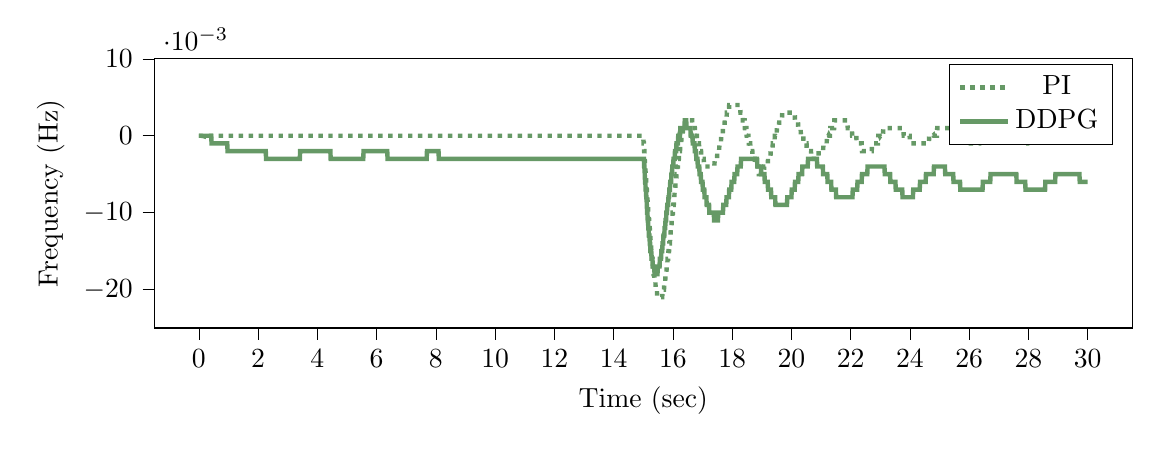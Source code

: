 % This file was created by tikzplotlib v0.9.1.
\begin{tikzpicture}

\definecolor{color0}{rgb}{0.122,0.467,0.706}
\definecolor{color1}{rgb}{1,0.498,0.055}

\begin{axis}[
compat=newest,
tick align=outside,
tick pos=left,
x grid style={white!69.02!black},
xmin=-1.5, xmax=31.5,
xtick style={color=black},
y grid style={white!69.02!black},
ymin=-0.025, ymax=0.01,
ytick style={color=black},
%yticklabel style={
%        /pgf/number format/.cd,
%        	fixed,
%        	fixed zerofill,
%         	precision=3,
%        /tikz/.cd
%},
scaled y ticks=true,
scaled y ticks=base 10:3,
width=14cm,
height=5cm,
xlabel=Time (sec),
ylabel=Frequency (Hz)
%y label style={at={(-0.2,0.5)}}
]

\addplot [ultra thick, green!20!gray, dotted]
table {%
0 0
0.01 0
0.02 0
0.03 0
0.04 0
0.05 0
0.06 0
0.07 0
0.08 0
0.09 0
0.1 0
0.11 0
0.12 0
0.13 0
0.14 0
0.15 0
0.16 0
0.17 0
0.18 0
0.19 0
0.2 0
0.21 0
0.22 0
0.23 0
0.24 0
0.25 0
0.26 0
0.27 0
0.28 0
0.29 0
0.3 0
0.31 0
0.32 0
0.33 0
0.34 0
0.35 0
0.36 0
0.37 0
0.38 0
0.39 0
0.4 0
0.41 0
0.42 0
0.43 0
0.44 0
0.45 0
0.46 0
0.47 0
0.48 0
0.49 0
0.5 0
0.51 0
0.52 0
0.53 0
0.54 0
0.55 0
0.56 0
0.57 0
0.58 0
0.59 0
0.6 0
0.61 0
0.62 0
0.63 0
0.64 0
0.65 0
0.66 0
0.67 0
0.68 0
0.69 0
0.7 0
0.71 0
0.72 0
0.73 0
0.74 0
0.75 0
0.76 0
0.77 0
0.78 0
0.79 0
0.8 0
0.81 0
0.82 0
0.83 0
0.84 0
0.85 0
0.86 0
0.87 0
0.88 0
0.89 0
0.9 0
0.91 0
0.92 0
0.93 0
0.94 0
0.95 0
0.96 0
0.97 0
0.98 0
0.99 0
1 0
1.01 0
1.02 0
1.03 0
1.04 0
1.05 0
1.06 0
1.07 0
1.08 0
1.09 0
1.1 0
1.11 0
1.12 0
1.13 0
1.14 0
1.15 0
1.16 0
1.17 0
1.18 0
1.19 0
1.2 0
1.21 0
1.22 0
1.23 0
1.24 0
1.25 0
1.26 0
1.27 0
1.28 0
1.29 0
1.3 0
1.31 0
1.32 0
1.33 0
1.34 0
1.35 0
1.36 0
1.37 0
1.38 0
1.39 0
1.4 0
1.41 0
1.42 0
1.43 0
1.44 0
1.45 0
1.46 0
1.47 0
1.48 0
1.49 0
1.5 0
1.51 0
1.52 0
1.53 0
1.54 0
1.55 0
1.56 0
1.57 0
1.58 0
1.59 0
1.6 0
1.61 0
1.62 0
1.63 0
1.64 0
1.65 0
1.66 0
1.67 0
1.68 0
1.69 0
1.7 0
1.71 0
1.72 0
1.73 0
1.74 0
1.75 0
1.76 0
1.77 0
1.78 0
1.79 0
1.8 0
1.81 0
1.82 0
1.83 0
1.84 0
1.85 0
1.86 0
1.87 0
1.88 0
1.89 0
1.9 0
1.91 0
1.92 0
1.93 0
1.94 0
1.95 0
1.96 0
1.97 0
1.98 0
1.99 0
2 0
2.01 0
2.02 0
2.03 0
2.04 0
2.05 0
2.06 0
2.07 0
2.08 0
2.09 0
2.1 0
2.11 0
2.12 0
2.13 0
2.14 0
2.15 0
2.16 0
2.17 0
2.18 0
2.19 0
2.2 0
2.21 0
2.22 0
2.23 0
2.24 0
2.25 0
2.26 0
2.27 0
2.28 0
2.29 0
2.3 0
2.31 0
2.32 0
2.33 0
2.34 0
2.35 0
2.36 0
2.37 0
2.38 0
2.39 0
2.4 0
2.41 0
2.42 0
2.43 0
2.44 0
2.45 0
2.46 0
2.47 0
2.48 0
2.49 0
2.5 0
2.51 0
2.52 0
2.53 0
2.54 0
2.55 0
2.56 0
2.57 0
2.58 0
2.59 0
2.6 0
2.61 0
2.62 0
2.63 0
2.64 0
2.65 0
2.66 0
2.67 0
2.68 0
2.69 0
2.7 0
2.71 0
2.72 0
2.73 0
2.74 0
2.75 0
2.76 0
2.77 0
2.78 0
2.79 0
2.8 0
2.81 0
2.82 0
2.83 0
2.84 0
2.85 0
2.86 0
2.87 0
2.88 0
2.89 0
2.9 0
2.91 0
2.92 0
2.93 0
2.94 0
2.95 0
2.96 0
2.97 0
2.98 0
2.99 0
3.0 0
3.01 0
3.02 0
3.03 0
3.04 0
3.05 0
3.06 0
3.07 0
3.08 0
3.09 0
3.1 0
3.11 0
3.12 0
3.13 0
3.14 0
3.15 0
3.16 0
3.17 0
3.18 0
3.19 0
3.2 0
3.21 0
3.22 0
3.23 0
3.24 0
3.25 0
3.26 0
3.27 0
3.28 0
3.29 0
3.3 0
3.31 0
3.32 0
3.33 0
3.34 0
3.35 0
3.36 0
3.37 0
3.38 0
3.39 0
3.4 0
3.41 0
3.42 0
3.43 0
3.44 0
3.45 0
3.46 0
3.47 0
3.48 0
3.49 0
3.5 0
3.51 0
3.52 0
3.53 0
3.54 0
3.55 0
3.56 0
3.57 0
3.58 0
3.59 0
3.6 0
3.61 0
3.62 0
3.63 0
3.64 0
3.65 0
3.66 0
3.67 0
3.68 0
3.69 0
3.7 0
3.71 0
3.72 0
3.73 0
3.74 0
3.75 0
3.76 0
3.77 0
3.78 0
3.79 0
3.8 0
3.81 0
3.82 0
3.83 0
3.84 0
3.85 0
3.86 0
3.87 0
3.88 0
3.89 0
3.9 0
3.91 0
3.92 0
3.93 0
3.94 0
3.95 0
3.96 0
3.97 0
3.98 0
3.99 0
4.0 0
4.01 0
4.02 0
4.03 0
4.04 0
4.05 0
4.06 0
4.07 0
4.08 0
4.09 0
4.1 0
4.11 0
4.12 0
4.13 0
4.14 0
4.15 0
4.16 0
4.17 0
4.18 0
4.19 0
4.2 0
4.21 0
4.22 0
4.23 0
4.24 0
4.25 0
4.26 0
4.27 0
4.28 0
4.29 0
4.3 0
4.31 0
4.32 0
4.33 0
4.34 0
4.35 0
4.36 0
4.37 0
4.38 0
4.39 0
4.4 0
4.41 0
4.42 0
4.43 0
4.44 0
4.45 0
4.46 0
4.47 0
4.48 0
4.49 0
4.5 0
4.51 0
4.52 0
4.53 0
4.54 0
4.55 0
4.56 0
4.57 0
4.58 0
4.59 0
4.6 0
4.61 0
4.62 0
4.63 0
4.64 0
4.65 0
4.66 0
4.67 0
4.68 0
4.69 0
4.7 0
4.71 0
4.72 0
4.73 0
4.74 0
4.75 0
4.76 0
4.77 0
4.78 0
4.79 0
4.8 0
4.81 0
4.82 0
4.83 0
4.84 0
4.85 0
4.86 0
4.87 0
4.88 0
4.89 0
4.9 0
4.91 0
4.92 0
4.93 0
4.94 0
4.95 0
4.96 0
4.97 0
4.98 0
4.99 0
5.0 0
5.01 0
5.02 0
5.03 0
5.04 0
5.05 0
5.06 0
5.07 0
5.08 0
5.09 0
5.1 0
5.11 0
5.12 0
5.13 0
5.14 0
5.15 0
5.16 0
5.17 0
5.18 0
5.19 0
5.2 0
5.21 0
5.22 0
5.23 0
5.24 0
5.25 0
5.26 0
5.27 0
5.28 0
5.29 0
5.3 0
5.31 0
5.32 0
5.33 0
5.34 0
5.35 0
5.36 0
5.37 0
5.38 0
5.39 0
5.4 0
5.41 0
5.42 0
5.43 0
5.44 0
5.45 0
5.46 0
5.47 0
5.48 0
5.49 0
5.5 0
5.51 0
5.52 0
5.53 0
5.54 0
5.55 0
5.56 0
5.57 0
5.58 0
5.59 0
5.6 0
5.61 0
5.62 0
5.63 0
5.64 0
5.65 0
5.66 0
5.67 0
5.68 0
5.69 0
5.7 0
5.71 0
5.72 0
5.73 0
5.74 0
5.75 0
5.76 0
5.77 0
5.78 0
5.79 0
5.8 0
5.81 0
5.82 0
5.83 0
5.84 0
5.85 0
5.86 0
5.87 0
5.88 0
5.89 0
5.9 0
5.91 0
5.92 0
5.93 0
5.94 0
5.95 0
5.96 0
5.97 0
5.98 0
5.99 0
6.0 0
6.01 0
6.02 0
6.03 0
6.04 0
6.05 0
6.06 0
6.07 0
6.08 0
6.09 0
6.1 0
6.11 0
6.12 0
6.13 0
6.14 0
6.15 0
6.16 0
6.17 0
6.18 0
6.19 0
6.2 0
6.21 0
6.22 0
6.23 0
6.24 0
6.25 0
6.26 0
6.27 0
6.28 0
6.29 0
6.3 0
6.31 0
6.32 0
6.33 0
6.34 0
6.35 0
6.36 0
6.37 0
6.38 0
6.39 0
6.4 0
6.41 0
6.42 0
6.43 0
6.44 0
6.45 0
6.46 0
6.47 0
6.48 0
6.49 0
6.5 0
6.51 0
6.52 0
6.53 0
6.54 0
6.55 0
6.56 0
6.57 0
6.58 0
6.59 0
6.6 0
6.61 0
6.62 0
6.63 0
6.64 0
6.65 0
6.66 0
6.67 0
6.68 0
6.69 0
6.7 0
6.71 0
6.72 0
6.73 0
6.74 0
6.75 0
6.76 0
6.77 0
6.78 0
6.79 0
6.8 0
6.81 0
6.82 0
6.83 0
6.84 0
6.85 0
6.86 0
6.87 0
6.88 0
6.89 0
6.9 0
6.91 0
6.92 0
6.93 0
6.94 0
6.95 0
6.96 0
6.97 0
6.98 0
6.99 0
7.0 0
7.01 0
7.02 0
7.03 0
7.04 0
7.05 0
7.06 0
7.07 0
7.08 0
7.09 0
7.1 0
7.11 0
7.12 0
7.13 0
7.14 0
7.15 0
7.16 0
7.17 0
7.18 0
7.19 0
7.2 0
7.21 0
7.22 0
7.23 0
7.24 0
7.25 0
7.26 0
7.27 0
7.28 0
7.29 0
7.3 0
7.31 0
7.32 0
7.33 0
7.34 0
7.35 0
7.36 0
7.37 0
7.38 0
7.39 0
7.4 0
7.41 0
7.42 0
7.43 0
7.44 0
7.45 0
7.46 0
7.47 0
7.48 0
7.49 0
7.5 0
7.51 0
7.52 0
7.53 0
7.54 0
7.55 0
7.56 0
7.57 0
7.58 0
7.59 0
7.6 0
7.61 0
7.62 0
7.63 0
7.64 0
7.65 0
7.66 0
7.67 0
7.68 0
7.69 0
7.7 0
7.71 0
7.72 0
7.73 0
7.74 0
7.75 0
7.76 0
7.77 0
7.78 0
7.79 0
7.8 0
7.81 0
7.82 0
7.83 0
7.84 0
7.85 0
7.86 0
7.87 0
7.88 0
7.89 0
7.9 0
7.91 0
7.92 0
7.93 0
7.94 0
7.95 0
7.96 0
7.97 0
7.98 0
7.99 0
8.0 0
8.01 0
8.02 0
8.03 0
8.04 0
8.05 0
8.06 0
8.07 0
8.08 0
8.09 0
8.1 0
8.11 0
8.12 0
8.13 0
8.14 0
8.15 0
8.16 0
8.17 0
8.18 0
8.19 0
8.2 0
8.21 0
8.22 0
8.23 0
8.24 0
8.25 0
8.26 0
8.27 0
8.28 0
8.29 0
8.3 0
8.31 0
8.32 0
8.33 0
8.34 0
8.35 0
8.36 0
8.37 0
8.38 0
8.39 0
8.4 0
8.41 0
8.42 0
8.43 0
8.44 0
8.45 0
8.46 0
8.47 0
8.48 0
8.49 0
8.5 0
8.51 0
8.52 0
8.53 0
8.54 0
8.55 0
8.56 0
8.57 0
8.58 0
8.59 0
8.6 0
8.61 0
8.62 0
8.63 0
8.64 0
8.65 0
8.66 0
8.67 0
8.68 0
8.69 0
8.7 0
8.71 0
8.72 0
8.73 0
8.74 0
8.75 0
8.76 0
8.77 0
8.78 0
8.79 0
8.8 0
8.81 0
8.82 0
8.83 0
8.84 0
8.85 0
8.86 0
8.87 0
8.88 0
8.89 0
8.9 0
8.91 0
8.92 0
8.93 0
8.94 0
8.95 0
8.96 0
8.97 0
8.98 0
8.99 0
9.0 0
9.01 0
9.02 0
9.03 0
9.04 0
9.05 0
9.06 0
9.07 0
9.08 0
9.09 0
9.1 0
9.11 0
9.12 0
9.13 0
9.14 0
9.15 0
9.16 0
9.17 0
9.18 0
9.19 0
9.2 0
9.21 0
9.22 0
9.23 0
9.24 0
9.25 0
9.26 0
9.27 0
9.28 0
9.29 0
9.3 0
9.31 0
9.32 0
9.33 0
9.34 0
9.35 0
9.36 0
9.37 0
9.38 0
9.39 0
9.4 0
9.41 0
9.42 0
9.43 0
9.44 0
9.45 0
9.46 0
9.47 0
9.48 0
9.49 0
9.5 0
9.51 0
9.52 0
9.53 0
9.54 0
9.55 0
9.56 0
9.57 0
9.58 0
9.59 0
9.6 0
9.61 0
9.62 0
9.63 0
9.64 0
9.65 0
9.66 0
9.67 0
9.68 0
9.69 0
9.7 0
9.71 0
9.72 0
9.73 0
9.74 0
9.75 0
9.76 0
9.77 0
9.78 0
9.79 0
9.8 0
9.81 0
9.82 0
9.83 0
9.84 0
9.85 0
9.86 0
9.87 0
9.88 0
9.89 0
9.9 0
9.91 0
9.92 0
9.93 0
9.94 0
9.95 0
9.96 0
9.97 0
9.98 0
9.99 0
10.0 0
10.01 0
10.02 0
10.03 0
10.04 0
10.05 0
10.06 0
10.07 0
10.08 0
10.09 0
10.1 0
10.11 0
10.12 0
10.13 0
10.14 0
10.15 0
10.16 0
10.17 0
10.18 0
10.19 0
10.2 0
10.21 0
10.22 0
10.23 0
10.24 0
10.25 0
10.26 0
10.27 0
10.28 0
10.29 0
10.3 0
10.31 0
10.32 0
10.33 0
10.34 0
10.35 0
10.36 0
10.37 0
10.38 0
10.39 0
10.4 0
10.41 0
10.42 0
10.43 0
10.44 0
10.45 0
10.46 0
10.47 0
10.48 0
10.49 0
10.5 0
10.51 0
10.52 0
10.53 0
10.54 0
10.55 0
10.56 0
10.57 0
10.58 0
10.59 0
10.6 0
10.61 0
10.62 0
10.63 0
10.64 0
10.65 0
10.66 0
10.67 0
10.68 0
10.69 0
10.7 0
10.71 0
10.72 0
10.73 0
10.74 0
10.75 0
10.76 0
10.77 0
10.78 0
10.79 0
10.8 0
10.81 0
10.82 0
10.83 0
10.84 0
10.85 0
10.86 0
10.87 0
10.88 0
10.89 0
10.9 0
10.91 0
10.92 0
10.93 0
10.94 0
10.95 0
10.96 0
10.97 0
10.98 0
10.99 0
11.0 0
11.01 0
11.02 0
11.03 0
11.04 0
11.05 0
11.06 0
11.07 0
11.08 0
11.09 0
11.1 0
11.11 0
11.12 0
11.13 0
11.14 0
11.15 0
11.16 0
11.17 0
11.18 0
11.19 0
11.2 0
11.21 0
11.22 0
11.23 0
11.24 0
11.25 0
11.26 0
11.27 0
11.28 0
11.29 0
11.3 0
11.31 0
11.32 0
11.33 0
11.34 0
11.35 0
11.36 0
11.37 0
11.38 0
11.39 0
11.4 0
11.41 0
11.42 0
11.43 0
11.44 0
11.45 0
11.46 0
11.47 0
11.48 0
11.49 0
11.5 0
11.51 0
11.52 0
11.53 0
11.54 0
11.55 0
11.56 0
11.57 0
11.58 0
11.59 0
11.6 0
11.61 0
11.62 0
11.63 0
11.64 0
11.65 0
11.66 0
11.67 0
11.68 0
11.69 0
11.7 0
11.71 0
11.72 0
11.73 0
11.74 0
11.75 0
11.76 0
11.77 0
11.78 0
11.79 0
11.8 0
11.81 0
11.82 0
11.83 0
11.84 0
11.85 0
11.86 0
11.87 0
11.88 0
11.89 0
11.9 0
11.91 0
11.92 0
11.93 0
11.94 0
11.95 0
11.96 0
11.97 0
11.98 0
11.99 0
12.0 0
12.01 0
12.02 0
12.03 0
12.04 0
12.05 0
12.06 0
12.07 0
12.08 0
12.09 0
12.1 0
12.11 0
12.12 0
12.13 0
12.14 0
12.15 0
12.16 0
12.17 0
12.18 0
12.19 0
12.2 0
12.21 0
12.22 0
12.23 0
12.24 0
12.25 0
12.26 0
12.27 0
12.28 0
12.29 0
12.3 0
12.31 0
12.32 0
12.33 0
12.34 0
12.35 0
12.36 0
12.37 0
12.38 0
12.39 0
12.4 0
12.41 0
12.42 0
12.43 0
12.44 0
12.45 0
12.46 0
12.47 0
12.48 0
12.49 0
12.5 0
12.51 0
12.52 0
12.53 0
12.54 0
12.55 0
12.56 0
12.57 0
12.58 0
12.59 0
12.6 0
12.61 0
12.62 0
12.63 0
12.64 0
12.65 0
12.66 0
12.67 0
12.68 0
12.69 0
12.7 0
12.71 0
12.72 0
12.73 0
12.74 0
12.75 0
12.76 0
12.77 0
12.78 0
12.79 0
12.8 0
12.81 0
12.82 0
12.83 0
12.84 0
12.85 0
12.86 0
12.87 0
12.88 0
12.89 0
12.9 0
12.91 0
12.92 0
12.93 0
12.94 0
12.95 0
12.96 0
12.97 0
12.98 0
12.99 0
13.0 0
13.01 0
13.02 0
13.03 0
13.04 0
13.05 0
13.06 0
13.07 0
13.08 0
13.09 0
13.1 0
13.11 0
13.12 0
13.13 0
13.14 0
13.15 0
13.16 0
13.17 0
13.18 0
13.19 0
13.2 0
13.21 0
13.22 0
13.23 0
13.24 0
13.25 0
13.26 0
13.27 0
13.28 0
13.29 0
13.3 0
13.31 0
13.32 0
13.33 0
13.34 0
13.35 0
13.36 0
13.37 0
13.38 0
13.39 0
13.4 0
13.41 0
13.42 0
13.43 0
13.44 0
13.45 0
13.46 0
13.47 0
13.48 0
13.49 0
13.5 0
13.51 0
13.52 0
13.53 0
13.54 0
13.55 0
13.56 0
13.57 0
13.58 0
13.59 0
13.6 0
13.61 0
13.62 0
13.63 0
13.64 0
13.65 0
13.66 0
13.67 0
13.68 0
13.69 0
13.7 0
13.71 0
13.72 0
13.73 0
13.74 0
13.75 0
13.76 0
13.77 0
13.78 0
13.79 0
13.8 0
13.81 0
13.82 0
13.83 0
13.84 0
13.85 0
13.86 0
13.87 0
13.88 0
13.89 0
13.9 0
13.91 0
13.92 0
13.93 0
13.94 0
13.95 0
13.96 0
13.97 0
13.98 0
13.99 0
14.0 0
14.01 0
14.02 0
14.03 0
14.04 0
14.05 0
14.06 0
14.07 0
14.08 0
14.09 0
14.1 0
14.11 0
14.12 0
14.13 0
14.14 0
14.15 0
14.16 0
14.17 0
14.18 0
14.19 0
14.2 0
14.21 0
14.22 0
14.23 0
14.24 0
14.25 0
14.26 0
14.27 0
14.28 0
14.29 0
14.3 0
14.31 0
14.32 0
14.33 0
14.34 0
14.35 0
14.36 0
14.37 0
14.38 0
14.39 0
14.4 0
14.41 0
14.42 0
14.43 0
14.44 0
14.45 0
14.46 0
14.47 0
14.48 0
14.49 0
14.5 0
14.51 0
14.52 0
14.53 0
14.54 0
14.55 0
14.56 0
14.57 0
14.58 0
14.59 0
14.6 0
14.61 0
14.62 0
14.63 0
14.64 0
14.65 0
14.66 0
14.67 0
14.68 0
14.69 0
14.7 0
14.71 0
14.72 0
14.73 0
14.74 0
14.75 0
14.76 0
14.77 0
14.78 0
14.79 0
14.8 0
14.81 0
14.82 0
14.83 0
14.84 0
14.85 0
14.86 0
14.87 0
14.88 0
14.89 0
14.9 0
14.91 0
14.92 0
14.93 0
14.94 0
14.95 0
14.96 0
14.97 0
14.98 0
14.99 0
15.0 -3.937e-09
15.01 -0.001
15.02 -0.001
15.03 -0.002
15.04 -0.002
15.05 -0.003
15.06 -0.004
15.07 -0.004
15.08 -0.005
15.09 -0.005
15.1 -0.006
15.11 -0.007
15.12 -0.007
15.13 -0.008
15.14 -0.008
15.15 -0.009
15.16 -0.009
15.17 -0.01
15.18 -0.01
15.19 -0.011
15.2 -0.011
15.21 -0.012
15.22 -0.012
15.23 -0.013
15.24 -0.013
15.25 -0.014
15.26 -0.014
15.27 -0.015
15.28 -0.015
15.29 -0.016
15.3 -0.016
15.31 -0.016
15.32 -0.017
15.33 -0.017
15.34 -0.017
15.35 -0.018
15.36 -0.018
15.37 -0.018
15.38 -0.019
15.39 -0.019
15.4 -0.019
15.41 -0.019
15.42 -0.02
15.43 -0.02
15.44 -0.02
15.45 -0.02
15.46 -0.02
15.47 -0.021
15.48 -0.021
15.49 -0.021
15.5 -0.021
15.51 -0.021
15.52 -0.021
15.53 -0.021
15.54 -0.021
15.55 -0.021
15.56 -0.021
15.57 -0.021
15.58 -0.021
15.59 -0.021
15.6 -0.021
15.61 -0.021
15.62 -0.021
15.63 -0.021
15.64 -0.021
15.65 -0.02
15.66 -0.02
15.67 -0.02
15.68 -0.02
15.69 -0.02
15.7 -0.02
15.71 -0.019
15.72 -0.019
15.73 -0.019
15.74 -0.019
15.75 -0.018
15.76 -0.018
15.77 -0.018
15.78 -0.018
15.79 -0.017
15.8 -0.017
15.81 -0.017
15.82 -0.016
15.83 -0.016
15.84 -0.016
15.85 -0.015
15.86 -0.015
15.87 -0.015
15.88 -0.014
15.89 -0.014
15.9 -0.014
15.91 -0.013
15.92 -0.013
15.93 -0.012
15.94 -0.012
15.95 -0.012
15.96 -0.011
15.97 -0.011
15.98 -0.011
15.99 -0.01
16.0 -0.01
16.01 -0.009
16.02 -0.009
16.03 -0.009
16.04 -0.008
16.05 -0.008
16.06 -0.007
16.07 -0.007
16.08 -0.007
16.09 -0.006
16.1 -0.006
16.11 -0.006
16.12 -0.005
16.13 -0.005
16.14 -0.005
16.15 -0.004
16.16 -0.004
16.17 -0.004
16.18 -0.003
16.19 -0.003
16.2 -0.003
16.21 -0.002
16.22 -0.002
16.23 -0.002
16.24 -0.002
16.25 -0.001
16.26 -0.001
16.27 -0.001
16.28 -0.001
16.29 -0.0
16.3 -0.0
16.31 -3.81e-05
16.32 0.0
16.33 0.0
16.34 0.001
16.35 0.001
16.36 0.001
16.37 0.001
16.38 0.001
16.39 0.001
16.4 0.001
16.41 0.001
16.42 0.002
16.43 0.002
16.44 0.002
16.45 0.002
16.46 0.002
16.47 0.002
16.48 0.002
16.49 0.002
16.5 0.002
16.51 0.002
16.52 0.002
16.53 0.002
16.54 0.002
16.55 0.002
16.56 0.002
16.57 0.002
16.58 0.002
16.59 0.002
16.6 0.002
16.61 0.002
16.62 0.002
16.63 0.002
16.64 0.002
16.65 0.002
16.66 0.001
16.67 0.001
16.68 0.001
16.69 0.001
16.7 0.001
16.71 0.001
16.72 0.001
16.73 0.001
16.74 0.001
16.75 0.0
16.76 0.0
16.77 0.0
16.78 1.33e-05
16.79 -0.0
16.8 -0.0
16.81 -0.0
16.82 -0.001
16.83 -0.001
16.84 -0.001
16.85 -0.001
16.86 -0.001
16.87 -0.001
16.88 -0.001
16.89 -0.002
16.9 -0.002
16.91 -0.002
16.92 -0.002
16.93 -0.002
16.94 -0.002
16.95 -0.002
16.96 -0.003
16.97 -0.003
16.98 -0.003
16.99 -0.003
17.0 -0.003
17.01 -0.003
17.02 -0.003
17.03 -0.003
17.04 -0.003
17.05 -0.004
17.06 -0.004
17.07 -0.004
17.08 -0.004
17.09 -0.004
17.1 -0.004
17.11 -0.004
17.12 -0.004
17.13 -0.004
17.14 -0.004
17.15 -0.004
17.16 -0.004
17.17 -0.004
17.18 -0.004
17.19 -0.004
17.2 -0.004
17.21 -0.004
17.22 -0.004
17.23 -0.004
17.24 -0.004
17.25 -0.004
17.26 -0.004
17.27 -0.004
17.28 -0.004
17.29 -0.004
17.3 -0.004
17.31 -0.004
17.32 -0.004
17.33 -0.004
17.34 -0.004
17.35 -0.004
17.36 -0.004
17.37 -0.004
17.38 -0.004
17.39 -0.004
17.4 -0.004
17.41 -0.003
17.42 -0.003
17.43 -0.003
17.44 -0.003
17.45 -0.003
17.46 -0.003
17.47 -0.003
17.48 -0.003
17.49 -0.003
17.5 -0.002
17.51 -0.002
17.52 -0.002
17.53 -0.002
17.54 -0.002
17.55 -0.002
17.56 -0.002
17.57 -0.001
17.58 -0.001
17.59 -0.001
17.6 -0.001
17.61 -0.001
17.62 -0.001
17.63 -0.0
17.64 -0.0
17.65 -5.271e-05
17.66 0.0
17.67 0.0
17.68 0.0
17.69 0.001
17.7 0.001
17.71 0.001
17.72 0.001
17.73 0.001
17.74 0.001
17.75 0.002
17.76 0.002
17.77 0.002
17.78 0.002
17.79 0.002
17.8 0.002
17.81 0.002
17.82 0.003
17.83 0.003
17.84 0.003
17.85 0.003
17.86 0.003
17.87 0.003
17.88 0.003
17.89 0.003
17.9 0.004
17.91 0.004
17.92 0.004
17.93 0.004
17.94 0.004
17.95 0.004
17.96 0.004
17.97 0.004
17.98 0.004
17.99 0.004
18 0.004
18.01 0.004
18.02 0.004
18.03 0.004
18.04 0.004
18.05 0.004
18.06 0.004
18.07 0.004
18.08 0.004
18.09 0.004
18.1 0.004
18.11 0.004
18.12 0.004
18.13 0.004
18.14 0.004
18.15 0.004
18.16 0.004
18.17 0.004
18.18 0.004
18.19 0.004
18.2 0.004
18.21 0.004
18.22 0.004
18.23 0.004
18.24 0.004
18.25 0.004
18.26 0.004
18.27 0.004
18.28 0.003
18.29 0.003
18.3 0.003
18.31 0.003
18.32 0.003
18.33 0.003
18.34 0.003
18.35 0.003
18.36 0.002
18.37 0.002
18.38 0.002
18.39 0.002
18.4 0.002
18.41 0.002
18.42 0.002
18.43 0.001
18.44 0.001
18.45 0.001
18.46 0.001
18.47 0.001
18.48 0.001
18.49 0.0
18.5 0.0
18.51 0.0
18.52 6.408e-06
18.53 -0.0
18.54 -0.0
18.55 -0.0
18.56 -0.001
18.57 -0.001
18.58 -0.001
18.59 -0.001
18.6 -0.001
18.61 -0.001
18.62 -0.002
18.63 -0.002
18.64 -0.002
18.65 -0.002
18.66 -0.002
18.67 -0.002
18.68 -0.002
18.69 -0.003
18.7 -0.003
18.71 -0.003
18.72 -0.003
18.73 -0.003
18.74 -0.003
18.75 -0.003
18.76 -0.003
18.77 -0.004
18.78 -0.004
18.79 -0.004
18.8 -0.004
18.81 -0.004
18.82 -0.004
18.83 -0.004
18.84 -0.004
18.85 -0.004
18.86 -0.004
18.87 -0.004
18.88 -0.004
18.89 -0.004
18.9 -0.005
18.91 -0.005
18.92 -0.005
18.93 -0.005
18.94 -0.005
18.95 -0.005
18.96 -0.005
18.97 -0.005
18.98 -0.005
18.99 -0.005
19.0 -0.005
19.01 -0.005
19.02 -0.005
19.03 -0.005
19.04 -0.005
19.05 -0.005
19.06 -0.005
19.07 -0.005
19.08 -0.004
19.09 -0.004
19.1 -0.004
19.11 -0.004
19.12 -0.004
19.13 -0.004
19.14 -0.004
19.15 -0.004
19.16 -0.004
19.17 -0.004
19.18 -0.004
19.19 -0.004
19.2 -0.004
19.21 -0.003
19.22 -0.003
19.23 -0.003
19.24 -0.003
19.25 -0.003
19.26 -0.003
19.27 -0.003
19.28 -0.003
19.29 -0.003
19.3 -0.002
19.31 -0.002
19.32 -0.002
19.33 -0.002
19.34 -0.002
19.35 -0.002
19.36 -0.002
19.37 -0.001
19.38 -0.001
19.39 -0.001
19.4 -0.001
19.41 -0.001
19.42 -0.001
19.43 -0.001
19.44 -0.0
19.45 -0.0
19.46 -0.0
19.47 -5.002e-05
19.48 8.966e-05
19.49 0.0
19.5 0.0
19.51 0.001
19.52 0.001
19.53 0.001
19.54 0.001
19.55 0.001
19.56 0.001
19.57 0.001
19.58 0.001
19.59 0.002
19.6 0.002
19.61 0.002
19.62 0.002
19.63 0.002
19.64 0.002
19.65 0.002
19.66 0.002
19.67 0.002
19.68 0.002
19.69 0.003
19.7 0.003
19.71 0.003
19.72 0.003
19.73 0.003
19.74 0.003
19.75 0.003
19.76 0.003
19.77 0.003
19.78 0.003
19.79 0.003
19.8 0.003
19.81 0.003
19.82 0.003
19.83 0.003
19.84 0.003
19.85 0.003
19.86 0.003
19.87 0.003
19.88 0.003
19.89 0.003
19.9 0.003
19.91 0.003
19.92 0.003
19.93 0.003
19.94 0.003
19.95 0.003
19.96 0.003
19.97 0.003
19.98 0.003
19.99 0.003
20.0 0.003
20.01 0.003
20.02 0.003
20.03 0.003
20.04 0.003
20.05 0.003
20.06 0.003
20.07 0.003
20.08 0.003
20.09 0.003
20.1 0.003
20.11 0.003
20.12 0.002
20.13 0.002
20.14 0.002
20.15 0.002
20.16 0.002
20.17 0.002
20.18 0.002
20.19 0.002
20.2 0.002
20.21 0.002
20.22 0.002
20.23 0.001
20.24 0.001
20.25 0.001
20.26 0.001
20.27 0.001
20.28 0.001
20.29 0.001
20.3 0.001
20.31 0.001
20.32 0.0
20.33 0.0
20.34 0.0
20.35 0.0
20.36 2.286e-05
20.37 -8.679e-05
20.38 -0.0
20.39 -0.0
20.4 -0.0
20.41 -0.001
20.42 -0.001
20.43 -0.001
20.44 -0.001
20.45 -0.001
20.46 -0.001
20.47 -0.001
20.48 -0.001
20.49 -0.001
20.5 -0.001
20.51 -0.001
20.52 -0.002
20.53 -0.002
20.54 -0.002
20.55 -0.002
20.56 -0.002
20.57 -0.002
20.58 -0.002
20.59 -0.002
20.6 -0.002
20.61 -0.002
20.62 -0.002
20.63 -0.002
20.64 -0.002
20.65 -0.002
20.66 -0.002
20.67 -0.003
20.68 -0.003
20.69 -0.003
20.7 -0.003
20.71 -0.003
20.72 -0.003
20.73 -0.003
20.74 -0.003
20.75 -0.003
20.76 -0.003
20.77 -0.003
20.78 -0.003
20.79 -0.003
20.8 -0.003
20.81 -0.003
20.82 -0.003
20.83 -0.003
20.84 -0.003
20.85 -0.003
20.86 -0.003
20.87 -0.003
20.88 -0.003
20.89 -0.003
20.9 -0.003
20.91 -0.003
20.92 -0.002
20.93 -0.002
20.94 -0.002
20.95 -0.002
20.96 -0.002
20.97 -0.002
20.98 -0.002
20.99 -0.002
21.0 -0.002
21.01 -0.002
21.02 -0.002
21.03 -0.002
21.04 -0.002
21.05 -0.002
21.06 -0.002
21.07 -0.002
21.08 -0.001
21.09 -0.001
21.1 -0.001
21.11 -0.001
21.12 -0.001
21.13 -0.001
21.14 -0.001
21.15 -0.001
21.16 -0.001
21.17 -0.001
21.18 -0.001
21.19 -0.001
21.2 -0.0
21.21 -0.0
21.22 -0.0
21.23 -0.0
21.24 -9.258e-05
21.25 -5.427e-06
21.26 8.124e-05
21.27 0.0
21.28 0.0
21.29 0.0
21.3 0.0
21.31 0.001
21.32 0.001
21.33 0.001
21.34 0.001
21.35 0.001
21.36 0.001
21.37 0.001
21.38 0.001
21.39 0.001
21.4 0.001
21.41 0.001
21.42 0.001
21.43 0.001
21.44 0.001
21.45 0.002
21.46 0.002
21.47 0.002
21.48 0.002
21.49 0.002
21.5 0.002
21.51 0.002
21.52 0.002
21.53 0.002
21.54 0.002
21.55 0.002
21.56 0.002
21.57 0.002
21.58 0.002
21.59 0.002
21.6 0.002
21.61 0.002
21.62 0.002
21.63 0.002
21.64 0.002
21.65 0.002
21.66 0.002
21.67 0.002
21.68 0.002
21.69 0.002
21.7 0.002
21.71 0.002
21.72 0.002
21.73 0.002
21.74 0.002
21.75 0.002
21.76 0.002
21.77 0.002
21.78 0.002
21.79 0.002
21.8 0.002
21.81 0.002
21.82 0.002
21.83 0.002
21.84 0.002
21.85 0.002
21.86 0.002
21.87 0.002
21.88 0.002
21.89 0.002
21.9 0.001
21.91 0.001
21.92 0.001
21.93 0.001
21.94 0.001
21.95 0.001
21.96 0.001
21.97 0.001
21.98 0.001
21.99 0.001
22.0 0.001
22.01 0.001
22.02 0.001
22.03 0.001
22.04 0.001
22.05 0.0
22.06 0.0
22.07 0.0
22.08 0.0
22.09 0.0
22.1 0.0
22.11 7.06e-05
22.12 -1.045e-07
22.13 -7.052e-05
22.14 -0.0
22.15 -0.0
22.16 -0.0
22.17 -0.0
22.18 -0.0
22.19 -0.0
22.2 -0.001
22.21 -0.001
22.22 -0.001
22.23 -0.001
22.24 -0.001
22.25 -0.001
22.26 -0.001
22.27 -0.001
22.28 -0.001
22.29 -0.001
22.3 -0.001
22.31 -0.001
22.32 -0.001
22.33 -0.001
22.34 -0.001
22.35 -0.001
22.36 -0.001
22.37 -0.001
22.38 -0.002
22.39 -0.002
22.4 -0.002
22.41 -0.002
22.42 -0.002
22.43 -0.002
22.44 -0.002
22.45 -0.002
22.46 -0.002
22.47 -0.002
22.48 -0.002
22.49 -0.002
22.5 -0.002
22.51 -0.002
22.52 -0.002
22.53 -0.002
22.54 -0.002
22.55 -0.002
22.56 -0.002
22.57 -0.002
22.58 -0.002
22.59 -0.002
22.6 -0.002
22.61 -0.002
22.62 -0.002
22.63 -0.002
22.64 -0.002
22.65 -0.002
22.66 -0.002
22.67 -0.002
22.68 -0.002
22.69 -0.002
22.7 -0.002
22.71 -0.002
22.72 -0.001
22.73 -0.001
22.74 -0.001
22.75 -0.001
22.76 -0.001
22.77 -0.001
22.78 -0.001
22.79 -0.001
22.8 -0.001
22.81 -0.001
22.82 -0.001
22.83 -0.001
22.84 -0.001
22.85 -0.001
22.86 -0.001
22.87 -0.001
22.88 -0.001
22.89 -0.001
22.9 -0.001
22.91 -0.001
22.92 -0.001
22.93 -0.0
22.94 -0.0
22.95 -0.0
22.96 -0.0
22.97 -0.0
22.98 -0.0
22.99 -9.061e-05
23.0 -3.206e-05
23.01 2.628e-05
23.02 8.431e-05
23.03 0.0
23.04 0.0
23.05 0.0
23.06 0.0
23.07 0.0
23.08 0.0
23.09 0.0
23.1 0.001
23.11 0.001
23.12 0.001
23.13 0.001
23.14 0.001
23.15 0.001
23.16 0.001
23.17 0.001
23.18 0.001
23.19 0.001
23.2 0.001
23.21 0.001
23.22 0.001
23.23 0.001
23.24 0.001
23.25 0.001
23.26 0.001
23.27 0.001
23.28 0.001
23.29 0.001
23.3 0.001
23.31 0.001
23.32 0.001
23.33 0.001
23.34 0.001
23.35 0.001
23.36 0.001
23.37 0.001
23.38 0.001
23.39 0.001
23.4 0.001
23.41 0.001
23.42 0.001
23.43 0.001
23.44 0.001
23.45 0.001
23.46 0.001
23.47 0.001
23.48 0.001
23.49 0.001
23.5 0.001
23.51 0.001
23.52 0.001
23.53 0.001
23.54 0.001
23.55 0.001
23.56 0.001
23.57 0.001
23.58 0.001
23.59 0.001
23.6 0.001
23.61 0.001
23.62 0.001
23.63 0.001
23.64 0.001
23.65 0.001
23.66 0.001
23.67 0.001
23.68 0.001
23.69 0.001
23.7 0.001
23.71 0.001
23.72 0.001
23.73 0.001
23.74 0.001
23.75 0.001
23.76 0.001
23.77 0.001
23.78 0.001
23.79 0.0
23.8 0.0
23.81 0.0
23.82 0.0
23.83 0.0
23.84 0.0
23.85 0.0
23.86 0.0
23.87 9.129e-05
23.88 4.308e-05
23.89 -4.984e-06
23.9 -5.283e-05
23.91 -0.0
23.92 -0.0
23.93 -0.0
23.94 -0.0
23.95 -0.0
23.96 -0.0
23.97 -0.0
23.98 -0.0
23.99 -0.0
24.0 -0.001
24.01 -0.001
24.02 -0.001
24.03 -0.001
24.04 -0.001
24.05 -0.001
24.06 -0.001
24.07 -0.001
24.08 -0.001
24.09 -0.001
24.1 -0.001
24.11 -0.001
24.12 -0.001
24.13 -0.001
24.14 -0.001
24.15 -0.001
24.16 -0.001
24.17 -0.001
24.18 -0.001
24.19 -0.001
24.2 -0.001
24.21 -0.001
24.22 -0.001
24.23 -0.001
24.24 -0.001
24.25 -0.001
24.26 -0.001
24.27 -0.001
24.28 -0.001
24.29 -0.001
24.3 -0.001
24.31 -0.001
24.32 -0.001
24.33 -0.001
24.34 -0.001
24.35 -0.001
24.36 -0.001
24.37 -0.001
24.38 -0.001
24.39 -0.001
24.4 -0.001
24.41 -0.001
24.42 -0.001
24.43 -0.001
24.44 -0.001
24.45 -0.001
24.46 -0.001
24.47 -0.001
24.48 -0.001
24.49 -0.001
24.5 -0.001
24.51 -0.001
24.52 -0.001
24.53 -0.001
24.54 -0.001
24.55 -0.001
24.56 -0.001
24.57 -0.001
24.58 -0.001
24.59 -0.001
24.6 -0.001
24.61 -0.001
24.62 -0.001
24.63 -0.001
24.64 -0.001
24.65 -0.0
24.66 -0.0
24.67 -0.0
24.68 -0.0
24.69 -0.0
24.7 -0.0
24.71 -0.0
24.72 -0.0
24.73 -0.0
24.74 -0.0
24.75 -0.0
24.76 -6.581e-05
24.77 -2.635e-05
24.78 1.297e-05
24.79 5.208e-05
24.8 9.094e-05
24.81 0.0
24.82 0.0
24.83 0.0
24.84 0.0
24.85 0.0
24.86 0.0
24.87 0.0
24.88 0.0
24.89 0.0
24.9 0.0
24.91 0.0
24.92 0.001
24.93 0.001
24.94 0.001
24.95 0.001
24.96 0.001
24.97 0.001
24.98 0.001
24.99 0.001
25.0 0.001
25.01 0.001
25.02 0.001
25.03 0.001
25.04 0.001
25.05 0.001
25.06 0.001
25.07 0.001
25.08 0.001
25.09 0.001
25.1 0.001
25.11 0.001
25.12 0.001
25.13 0.001
25.14 0.001
25.15 0.001
25.16 0.001
25.17 0.001
25.18 0.001
25.19 0.001
25.2 0.001
25.21 0.001
25.22 0.001
25.23 0.001
25.24 0.001
25.25 0.001
25.26 0.001
25.27 0.001
25.28 0.001
25.29 0.001
25.3 0.001
25.31 0.001
25.32 0.001
25.33 0.001
25.34 0.001
25.35 0.001
25.36 0.001
25.37 0.001
25.38 0.001
25.39 0.001
25.4 0.001
25.41 0.001
25.42 0.001
25.43 0.001
25.44 0.001
25.45 0.001
25.46 0.001
25.47 0.001
25.48 0.001
25.49 0.001
25.5 0.001
25.51 0.0
25.52 0.0
25.53 0.0
25.54 0.0
25.55 0.0
25.56 0.0
25.57 0.0
25.58 0.0
25.59 0.0
25.6 0.0
25.61 0.0
25.62 0.0
25.63 9.901e-05
25.64 6.672e-05
25.65 3.45e-05
25.66 2.379e-06
25.67 -2.96e-05
25.68 -6.139e-05
25.69 -9.296e-05
25.7 -0.0
25.71 -0.0
25.72 -0.0
25.73 -0.0
25.74 -0.0
25.75 -0.0
25.76 -0.0
25.77 -0.0
25.78 -0.0
25.79 -0.0
25.8 -0.0
25.81 -0.0
25.82 -0.0
25.83 -0.0
25.84 -0.001
25.85 -0.001
25.86 -0.001
25.87 -0.001
25.88 -0.001
25.89 -0.001
25.9 -0.001
25.91 -0.001
25.92 -0.001
25.93 -0.001
25.94 -0.001
25.95 -0.001
25.96 -0.001
25.97 -0.001
25.98 -0.001
25.99 -0.001
26.0 -0.001
26.01 -0.001
26.02 -0.001
26.03 -0.001
26.04 -0.001
26.05 -0.001
26.06 -0.001
26.07 -0.001
26.08 -0.001
26.09 -0.001
26.1 -0.001
26.11 -0.001
26.12 -0.001
26.13 -0.001
26.14 -0.001
26.15 -0.001
26.16 -0.001
26.17 -0.001
26.18 -0.001
26.19 -0.001
26.2 -0.001
26.21 -0.001
26.22 -0.001
26.23 -0.001
26.24 -0.001
26.25 -0.001
26.26 -0.001
26.27 -0.001
26.28 -0.001
26.29 -0.001
26.3 -0.001
26.31 -0.001
26.32 -0.001
26.33 -0.001
26.34 -0.001
26.35 -0.0
26.36 -0.0
26.37 -0.0
26.38 -0.0
26.39 -0.0
26.4 -0.0
26.41 -0.0
26.42 -0.0
26.43 -0.0
26.44 -0.0
26.45 -0.0
26.46 -0.0
26.47 -0.0
26.48 -0.0
26.49 -0.0
26.5 -0.0
26.51 -9.329e-05
26.52 -6.692e-05
26.53 -4.058e-05
26.54 -1.431e-05
26.55 1.185e-05
26.56 3.788e-05
26.57 6.374e-05
26.58 8.941e-05
26.59 0.0
26.6 0.0
26.61 0.0
26.62 0.0
26.63 0.0
26.64 0.0
26.65 0.0
26.66 0.0
26.67 0.0
26.68 0.0
26.69 0.0
26.7 0.0
26.71 0.0
26.72 0.0
26.73 0.0
26.74 0.0
26.75 0.0
26.76 0.0
26.77 0.001
26.78 0.001
26.79 0.001
26.8 0.001
26.81 0.001
26.82 0.001
26.83 0.001
26.84 0.001
26.85 0.001
26.86 0.001
26.87 0.001
26.88 0.001
26.89 0.001
26.9 0.001
26.91 0.001
26.92 0.001
26.93 0.001
26.94 0.001
26.95 0.001
26.96 0.001
26.97 0.001
26.98 0.001
26.99 0.001
27.0 0.001
27.01 0.001
27.02 0.001
27.03 0.001
27.04 0.001
27.05 0.001
27.06 0.001
27.07 0.001
27.08 0.001
27.09 0.001
27.1 0.001
27.11 0.001
27.12 0.001
27.13 0.001
27.14 0.001
27.15 0.001
27.16 0.001
27.17 0.001
27.18 0.0
27.19 0.0
27.2 0.0
27.21 0.0
27.22 0.0
27.23 0.0
27.24 0.0
27.25 0.0
27.26 0.0
27.27 0.0
27.28 0.0
27.29 0.0
27.3 0.0
27.31 0.0
27.32 0.0
27.33 0.0
27.34 0.0
27.35 0.0
27.36 0.0
27.37 0.0
27.38 0.0
27.39 8.461e-05
27.4 6.307e-05
27.41 4.155e-05
27.42 2.007e-05
27.43 -1.338e-06
27.44 -2.264e-05
27.45 -4.383e-05
27.46 -6.486e-05
27.47 -8.571e-05
27.48 -0.0
27.49 -0.0
27.5 -0.0
27.51 -0.0
27.52 -0.0
27.53 -0.0
27.54 -0.0
27.55 -0.0
27.56 -0.0
27.57 -0.0
27.58 -0.0
27.59 -0.0
27.6 -0.0
27.61 -0.0
27.62 -0.0
27.63 -0.0
27.64 -0.0
27.65 -0.0
27.66 -0.0
27.67 -0.0
27.68 -0.0
27.69 -0.0
27.7 -0.0
27.71 -0.0
27.72 -0.0
27.73 -0.0
27.74 -0.001
27.75 -0.001
27.76 -0.001
27.77 -0.001
27.78 -0.001
27.79 -0.001
27.8 -0.001
27.81 -0.001
27.82 -0.001
27.83 -0.001
27.84 -0.001
27.85 -0.001
27.86 -0.001
27.87 -0.001
27.88 -0.001
27.89 -0.001
27.9 -0.001
27.91 -0.001
27.92 -0.001
27.93 -0.001
27.94 -0.001
27.95 -0.001
27.96 -0.001
27.97 -0.0
27.98 -0.0
27.99 -0.0
28.0 -0.0
28.01 -0.0
28.02 -0.0
28.03 -0.0
28.04 -0.0
28.05 -0.0
28.06 -0.0
28.07 -0.0
28.08 -0.0
28.09 -0.0
28.1 -0.0
28.11 -0.0
28.12 -0.0
28.13 -0.0
28.14 -0.0
28.15 -0.0
28.16 -0.0
28.17 -0.0
28.18 -0.0
28.19 -0.0
28.2 -0.0
28.21 -0.0
28.22 -0.0
28.23 -0.0
28.24 -0.0
28.25 -0.0
28.26 -9.493e-05
28.27 -7.735e-05
28.28 -5.976e-05
28.29 -4.217e-05
28.3 -2.46e-05
28.31 -7.089e-06
28.32 1.035e-05
28.33 2.771e-05
28.34 4.494e-05
28.35 6.204e-05
28.36 7.899e-05
28.37 9.576e-05
28.38 0.0
28.39 0.0
28.4 0.0
28.41 0.0
28.42 0.0
28.43 0.0
28.44 0.0
28.45 0.0
28.46 0.0
28.47 0.0
28.48 0.0
28.49 0.0
28.5 0.0
28.51 0.0
28.52 0.0
28.53 0.0
28.54 0.0
28.55 0.0
28.56 0.0
28.57 0.0
28.58 0.0
28.59 0.0
28.6 0.0
28.61 0.0
28.62 0.0
28.63 0.0
28.64 0.0
28.65 0.0
28.66 0.0
28.67 0.0
28.68 0.0
28.69 0.0
28.7 0.0
28.71 0.0
28.72 0.0
28.73 0.0
28.74 0.0
28.75 0.0
28.76 0.0
28.77 0.0
28.78 0.0
28.79 0.0
28.8 0.0
28.81 0.0
28.82 0.0
28.83 0.0
28.84 0.0
28.85 0.0
28.86 0.0
28.87 0.0
28.88 0.0
28.89 0.0
28.9 0.0
28.91 0.0
28.92 0.0
28.93 0.0
28.94 0.0
28.95 0.0
28.96 0.0
28.97 0.0
28.98 0.0
28.99 0.0
29.0 0.0
29.01 0.0
29.02 0.0
29.03 0.0
29.04 0.0
29.05 0.0
29.06 0.0
29.07 0.0
29.08 0.0
29.09 0.0
29.1 0.0
29.11 0.0
29.12 0.0
29.13 9.83e-05
29.14 8.401e-05
29.15 6.968e-05
29.16 5.533e-05
29.17 4.097e-05
29.18 2.662e-05
29.19 1.231e-05
29.2 -1.953e-06
29.21 -1.615e-05
29.22 -3.026e-05
29.23 -4.427e-05
29.24 -5.815e-05
29.25 -7.19e-05
29.26 -8.55e-05
29.27 -9.893e-05
29.28 -0.0
29.29 -0.0
29.3 -0.0
29.31 -0.0
29.32 -0.0
29.33 -0.0
29.34 -0.0
29.35 -0.0
29.36 -0.0
29.37 -0.0
29.38 -0.0
29.39 -0.0
29.4 -0.0
29.41 -0.0
29.42 -0.0
29.43 -0.0
29.44 -0.0
29.45 -0.0
29.46 -0.0
29.47 -0.0
29.48 -0.0
29.49 -0.0
29.5 -0.0
29.51 -0.0
29.52 -0.0
29.53 -0.0
29.54 -0.0
29.55 -0.0
29.56 -0.0
29.57 -0.0
29.58 -0.0
29.59 -0.0
29.6 -0.0
29.61 -0.0
29.62 -0.0
29.63 -0.0
29.64 -0.0
29.65 -0.0
29.66 -0.0
29.67 -0.0
29.68 -0.0
29.69 -0.0
29.7 -0.0
29.71 -0.0
29.72 -0.0
29.73 -0.0
29.74 -0.0
29.75 -0.0
29.76 -0.0
29.77 -0.0
29.78 -0.0
29.79 -0.0
29.8 -0.0
29.81 -0.0
29.82 -0.0
29.83 -0.0
29.84 -0.0
29.85 -0.0
29.86 -0.0
29.87 -0.0
29.88 -0.0
29.89 -0.0
29.9 -0.0
29.91 -0.0
29.92 -0.0
29.93 -0.0
29.94 -0.0
29.95 -0.0
29.96 -0.0
29.97 -0.0
29.98 -0.0
29.99 -0.0
30.0 -9.723e-05
};
\addlegendentry{PI};
\addplot [ultra thick, green!20!gray]
table {%
0 0
0.01 -2.975e-08
0.02 -2.183e-07
0.03 -6.998e-07
0.04 -1.584e-06
0.05 -2.96e-06
0.06 -4.899e-06
0.07 -7.458e-06
0.08 -1.068e-05
0.09 -1.46e-05
0.1 -1.924e-05
0.11 -2.461e-05
0.12 -3.072e-05
0.13 -3.758e-05
0.14 -4.518e-05
0.15 -5.352e-05
0.16 -6.258e-05
0.17 -7.236e-05
0.18 -8.284e-05
0.19 -9.4e-05
0.2 -0.0
0.21 -0.0
0.22 -0.0
0.23 -0.0
0.24 -0.0
0.25 -0.0
0.26 -0.0
0.27 -0.0
0.28 -0.0
0.29 -0.0
0.3 -0.0
0.31 -0.0
0.32 -0.0
0.33 -0.0
0.34 -0.0
0.35 -0.0
0.36 -0.0
0.37 -0.0
0.38 -0.0
0.39 -0.0
0.4 -0.0
0.41 -0.0
0.42 -0.0
0.43 -0.001
0.44 -0.001
0.45 -0.001
0.46 -0.001
0.47 -0.001
0.48 -0.001
0.49 -0.001
0.5 -0.001
0.51 -0.001
0.52 -0.001
0.53 -0.001
0.54 -0.001
0.55 -0.001
0.56 -0.001
0.57 -0.001
0.58 -0.001
0.59 -0.001
0.6 -0.001
0.61 -0.001
0.62 -0.001
0.63 -0.001
0.64 -0.001
0.65 -0.001
0.66 -0.001
0.67 -0.001
0.68 -0.001
0.69 -0.001
0.7 -0.001
0.71 -0.001
0.72 -0.001
0.73 -0.001
0.74 -0.001
0.75 -0.001
0.76 -0.001
0.77 -0.001
0.78 -0.001
0.79 -0.001
0.8 -0.001
0.81 -0.001
0.82 -0.001
0.83 -0.001
0.84 -0.001
0.85 -0.001
0.86 -0.001
0.87 -0.001
0.88 -0.001
0.89 -0.001
0.9 -0.001
0.91 -0.001
0.92 -0.001
0.93 -0.001
0.94 -0.001
0.95 -0.001
0.96 -0.001
0.97 -0.002
0.98 -0.002
0.99 -0.002
1 -0.002
1.01 -0.002
1.02 -0.002
1.03 -0.002
1.04 -0.002
1.05 -0.002
1.06 -0.002
1.07 -0.002
1.08 -0.002
1.09 -0.002
1.1 -0.002
1.11 -0.002
1.12 -0.002
1.13 -0.002
1.14 -0.002
1.15 -0.002
1.16 -0.002
1.17 -0.002
1.18 -0.002
1.19 -0.002
1.2 -0.002
1.21 -0.002
1.22 -0.002
1.23 -0.002
1.24 -0.002
1.25 -0.002
1.26 -0.002
1.27 -0.002
1.28 -0.002
1.29 -0.002
1.3 -0.002
1.31 -0.002
1.32 -0.002
1.33 -0.002
1.34 -0.002
1.35 -0.002
1.36 -0.002
1.37 -0.002
1.38 -0.002
1.39 -0.002
1.4 -0.002
1.41 -0.002
1.42 -0.002
1.43 -0.002
1.44 -0.002
1.45 -0.002
1.46 -0.002
1.47 -0.002
1.48 -0.002
1.49 -0.002
1.5 -0.002
1.51 -0.002
1.52 -0.002
1.53 -0.002
1.54 -0.002
1.55 -0.002
1.56 -0.002
1.57 -0.002
1.58 -0.002
1.59 -0.002
1.6 -0.002
1.61 -0.002
1.62 -0.002
1.63 -0.002
1.64 -0.002
1.65 -0.002
1.66 -0.002
1.67 -0.002
1.68 -0.002
1.69 -0.002
1.7 -0.002
1.71 -0.002
1.72 -0.002
1.73 -0.002
1.74 -0.002
1.75 -0.002
1.76 -0.002
1.77 -0.002
1.78 -0.002
1.79 -0.002
1.8 -0.002
1.81 -0.002
1.82 -0.002
1.83 -0.002
1.84 -0.002
1.85 -0.002
1.86 -0.002
1.87 -0.002
1.88 -0.002
1.89 -0.002
1.9 -0.002
1.91 -0.002
1.92 -0.002
1.93 -0.002
1.94 -0.002
1.95 -0.002
1.96 -0.002
1.97 -0.002
1.98 -0.002
1.99 -0.002
2 -0.002
2.01 -0.002
2.02 -0.002
2.03 -0.002
2.04 -0.002
2.05 -0.002
2.06 -0.002
2.07 -0.002
2.08 -0.002
2.09 -0.002
2.1 -0.002
2.11 -0.002
2.12 -0.002
2.13 -0.002
2.14 -0.002
2.15 -0.002
2.16 -0.002
2.17 -0.002
2.18 -0.002
2.19 -0.002
2.2 -0.002
2.21 -0.002
2.22 -0.002
2.23 -0.002
2.24 -0.002
2.25 -0.002
2.26 -0.002
2.27 -0.003
2.28 -0.003
2.29 -0.003
2.3 -0.003
2.31 -0.003
2.32 -0.003
2.33 -0.003
2.34 -0.003
2.35 -0.003
2.36 -0.003
2.37 -0.003
2.38 -0.003
2.39 -0.003
2.4 -0.003
2.41 -0.003
2.42 -0.003
2.43 -0.003
2.44 -0.003
2.45 -0.003
2.46 -0.003
2.47 -0.003
2.48 -0.003
2.49 -0.003
2.5 -0.003
2.51 -0.003
2.52 -0.003
2.53 -0.003
2.54 -0.003
2.55 -0.003
2.56 -0.003
2.57 -0.003
2.58 -0.003
2.59 -0.003
2.6 -0.003
2.61 -0.003
2.62 -0.003
2.63 -0.003
2.64 -0.003
2.65 -0.003
2.66 -0.003
2.67 -0.003
2.68 -0.003
2.69 -0.003
2.7 -0.003
2.71 -0.003
2.72 -0.003
2.73 -0.003
2.74 -0.003
2.75 -0.003
2.76 -0.003
2.77 -0.003
2.78 -0.003
2.79 -0.003
2.8 -0.003
2.81 -0.003
2.82 -0.003
2.83 -0.003
2.84 -0.003
2.85 -0.003
2.86 -0.003
2.87 -0.003
2.88 -0.003
2.89 -0.003
2.9 -0.003
2.91 -0.003
2.92 -0.003
2.93 -0.003
2.94 -0.003
2.95 -0.003
2.96 -0.003
2.97 -0.003
2.98 -0.003
2.99 -0.003
3.0 -0.003
3.01 -0.003
3.02 -0.003
3.03 -0.003
3.04 -0.003
3.05 -0.003
3.06 -0.003
3.07 -0.003
3.08 -0.003
3.09 -0.003
3.1 -0.003
3.11 -0.003
3.12 -0.003
3.13 -0.003
3.14 -0.003
3.15 -0.003
3.16 -0.003
3.17 -0.003
3.18 -0.003
3.19 -0.003
3.2 -0.003
3.21 -0.003
3.22 -0.003
3.23 -0.003
3.24 -0.003
3.25 -0.003
3.26 -0.003
3.27 -0.003
3.28 -0.003
3.29 -0.003
3.3 -0.003
3.31 -0.003
3.32 -0.003
3.33 -0.003
3.34 -0.003
3.35 -0.003
3.36 -0.003
3.37 -0.003
3.38 -0.003
3.39 -0.003
3.4 -0.003
3.41 -0.003
3.42 -0.002
3.43 -0.002
3.44 -0.002
3.45 -0.002
3.46 -0.002
3.47 -0.002
3.48 -0.002
3.49 -0.002
3.5 -0.002
3.51 -0.002
3.52 -0.002
3.53 -0.002
3.54 -0.002
3.55 -0.002
3.56 -0.002
3.57 -0.002
3.58 -0.002
3.59 -0.002
3.6 -0.002
3.61 -0.002
3.62 -0.002
3.63 -0.002
3.64 -0.002
3.65 -0.002
3.66 -0.002
3.67 -0.002
3.68 -0.002
3.69 -0.002
3.7 -0.002
3.71 -0.002
3.72 -0.002
3.73 -0.002
3.74 -0.002
3.75 -0.002
3.76 -0.002
3.77 -0.002
3.78 -0.002
3.79 -0.002
3.8 -0.002
3.81 -0.002
3.82 -0.002
3.83 -0.002
3.84 -0.002
3.85 -0.002
3.86 -0.002
3.87 -0.002
3.88 -0.002
3.89 -0.002
3.9 -0.002
3.91 -0.002
3.92 -0.002
3.93 -0.002
3.94 -0.002
3.95 -0.002
3.96 -0.002
3.97 -0.002
3.98 -0.002
3.99 -0.002
4.0 -0.002
4.01 -0.002
4.02 -0.002
4.03 -0.002
4.04 -0.002
4.05 -0.002
4.06 -0.002
4.07 -0.002
4.08 -0.002
4.09 -0.002
4.1 -0.002
4.11 -0.002
4.12 -0.002
4.13 -0.002
4.14 -0.002
4.15 -0.002
4.16 -0.002
4.17 -0.002
4.18 -0.002
4.19 -0.002
4.2 -0.002
4.21 -0.002
4.22 -0.002
4.23 -0.002
4.24 -0.002
4.25 -0.002
4.26 -0.002
4.27 -0.002
4.28 -0.002
4.29 -0.002
4.3 -0.002
4.31 -0.002
4.32 -0.002
4.33 -0.002
4.34 -0.002
4.35 -0.002
4.36 -0.002
4.37 -0.002
4.38 -0.002
4.39 -0.002
4.4 -0.002
4.41 -0.002
4.42 -0.002
4.43 -0.002
4.44 -0.002
4.45 -0.003
4.46 -0.003
4.47 -0.003
4.48 -0.003
4.49 -0.003
4.5 -0.003
4.51 -0.003
4.52 -0.003
4.53 -0.003
4.54 -0.003
4.55 -0.003
4.56 -0.003
4.57 -0.003
4.58 -0.003
4.59 -0.003
4.6 -0.003
4.61 -0.003
4.62 -0.003
4.63 -0.003
4.64 -0.003
4.65 -0.003
4.66 -0.003
4.67 -0.003
4.68 -0.003
4.69 -0.003
4.7 -0.003
4.71 -0.003
4.72 -0.003
4.73 -0.003
4.74 -0.003
4.75 -0.003
4.76 -0.003
4.77 -0.003
4.78 -0.003
4.79 -0.003
4.8 -0.003
4.81 -0.003
4.82 -0.003
4.83 -0.003
4.84 -0.003
4.85 -0.003
4.86 -0.003
4.87 -0.003
4.88 -0.003
4.89 -0.003
4.9 -0.003
4.91 -0.003
4.92 -0.003
4.93 -0.003
4.94 -0.003
4.95 -0.003
4.96 -0.003
4.97 -0.003
4.98 -0.003
4.99 -0.003
5.0 -0.003
5.01 -0.003
5.02 -0.003
5.03 -0.003
5.04 -0.003
5.05 -0.003
5.06 -0.003
5.07 -0.003
5.08 -0.003
5.09 -0.003
5.1 -0.003
5.11 -0.003
5.12 -0.003
5.13 -0.003
5.14 -0.003
5.15 -0.003
5.16 -0.003
5.17 -0.003
5.18 -0.003
5.19 -0.003
5.2 -0.003
5.21 -0.003
5.22 -0.003
5.23 -0.003
5.24 -0.003
5.25 -0.003
5.26 -0.003
5.27 -0.003
5.28 -0.003
5.29 -0.003
5.3 -0.003
5.31 -0.003
5.32 -0.003
5.33 -0.003
5.34 -0.003
5.35 -0.003
5.36 -0.003
5.37 -0.003
5.38 -0.003
5.39 -0.003
5.4 -0.003
5.41 -0.003
5.42 -0.003
5.43 -0.003
5.44 -0.003
5.45 -0.003
5.46 -0.003
5.47 -0.003
5.48 -0.003
5.49 -0.003
5.5 -0.003
5.51 -0.003
5.52 -0.003
5.53 -0.003
5.54 -0.003
5.55 -0.003
5.56 -0.002
5.57 -0.002
5.58 -0.002
5.59 -0.002
5.6 -0.002
5.61 -0.002
5.62 -0.002
5.63 -0.002
5.64 -0.002
5.65 -0.002
5.66 -0.002
5.67 -0.002
5.68 -0.002
5.69 -0.002
5.7 -0.002
5.71 -0.002
5.72 -0.002
5.73 -0.002
5.74 -0.002
5.75 -0.002
5.76 -0.002
5.77 -0.002
5.78 -0.002
5.79 -0.002
5.8 -0.002
5.81 -0.002
5.82 -0.002
5.83 -0.002
5.84 -0.002
5.85 -0.002
5.86 -0.002
5.87 -0.002
5.88 -0.002
5.89 -0.002
5.9 -0.002
5.91 -0.002
5.92 -0.002
5.93 -0.002
5.94 -0.002
5.95 -0.002
5.96 -0.002
5.97 -0.002
5.98 -0.002
5.99 -0.002
6.0 -0.002
6.01 -0.002
6.02 -0.002
6.03 -0.002
6.04 -0.002
6.05 -0.002
6.06 -0.002
6.07 -0.002
6.08 -0.002
6.09 -0.002
6.1 -0.002
6.11 -0.002
6.12 -0.002
6.13 -0.002
6.14 -0.002
6.15 -0.002
6.16 -0.002
6.17 -0.002
6.18 -0.002
6.19 -0.002
6.2 -0.002
6.21 -0.002
6.22 -0.002
6.23 -0.002
6.24 -0.002
6.25 -0.002
6.26 -0.002
6.27 -0.002
6.28 -0.002
6.29 -0.002
6.3 -0.002
6.31 -0.002
6.32 -0.002
6.33 -0.002
6.34 -0.002
6.35 -0.002
6.36 -0.002
6.37 -0.003
6.38 -0.003
6.39 -0.003
6.4 -0.003
6.41 -0.003
6.42 -0.003
6.43 -0.003
6.44 -0.003
6.45 -0.003
6.46 -0.003
6.47 -0.003
6.48 -0.003
6.49 -0.003
6.5 -0.003
6.51 -0.003
6.52 -0.003
6.53 -0.003
6.54 -0.003
6.55 -0.003
6.56 -0.003
6.57 -0.003
6.58 -0.003
6.59 -0.003
6.6 -0.003
6.61 -0.003
6.62 -0.003
6.63 -0.003
6.64 -0.003
6.65 -0.003
6.66 -0.003
6.67 -0.003
6.68 -0.003
6.69 -0.003
6.7 -0.003
6.71 -0.003
6.72 -0.003
6.73 -0.003
6.74 -0.003
6.75 -0.003
6.76 -0.003
6.77 -0.003
6.78 -0.003
6.79 -0.003
6.8 -0.003
6.81 -0.003
6.82 -0.003
6.83 -0.003
6.84 -0.003
6.85 -0.003
6.86 -0.003
6.87 -0.003
6.88 -0.003
6.89 -0.003
6.9 -0.003
6.91 -0.003
6.92 -0.003
6.93 -0.003
6.94 -0.003
6.95 -0.003
6.96 -0.003
6.97 -0.003
6.98 -0.003
6.99 -0.003
7.0 -0.003
7.01 -0.003
7.02 -0.003
7.03 -0.003
7.04 -0.003
7.05 -0.003
7.06 -0.003
7.07 -0.003
7.08 -0.003
7.09 -0.003
7.1 -0.003
7.11 -0.003
7.12 -0.003
7.13 -0.003
7.14 -0.003
7.15 -0.003
7.16 -0.003
7.17 -0.003
7.18 -0.003
7.19 -0.003
7.2 -0.003
7.21 -0.003
7.22 -0.003
7.23 -0.003
7.24 -0.003
7.25 -0.003
7.26 -0.003
7.27 -0.003
7.28 -0.003
7.29 -0.003
7.3 -0.003
7.31 -0.003
7.32 -0.003
7.33 -0.003
7.34 -0.003
7.35 -0.003
7.36 -0.003
7.37 -0.003
7.38 -0.003
7.39 -0.003
7.4 -0.003
7.41 -0.003
7.42 -0.003
7.43 -0.003
7.44 -0.003
7.45 -0.003
7.46 -0.003
7.47 -0.003
7.48 -0.003
7.49 -0.003
7.5 -0.003
7.51 -0.003
7.52 -0.003
7.53 -0.003
7.54 -0.003
7.55 -0.003
7.56 -0.003
7.57 -0.003
7.58 -0.003
7.59 -0.003
7.6 -0.003
7.61 -0.003
7.62 -0.003
7.63 -0.003
7.64 -0.003
7.65 -0.003
7.66 -0.003
7.67 -0.003
7.68 -0.003
7.69 -0.003
7.7 -0.002
7.71 -0.002
7.72 -0.002
7.73 -0.002
7.74 -0.002
7.75 -0.002
7.76 -0.002
7.77 -0.002
7.78 -0.002
7.79 -0.002
7.8 -0.002
7.81 -0.002
7.82 -0.002
7.83 -0.002
7.84 -0.002
7.85 -0.002
7.86 -0.002
7.87 -0.002
7.88 -0.002
7.89 -0.002
7.9 -0.002
7.91 -0.002
7.92 -0.002
7.93 -0.002
7.94 -0.002
7.95 -0.002
7.96 -0.002
7.97 -0.002
7.98 -0.002
7.99 -0.002
8.0 -0.002
8.01 -0.002
8.02 -0.002
8.03 -0.002
8.04 -0.002
8.05 -0.002
8.06 -0.002
8.07 -0.002
8.08 -0.002
8.09 -0.002
8.1 -0.003
8.11 -0.003
8.12 -0.003
8.13 -0.003
8.14 -0.003
8.15 -0.003
8.16 -0.003
8.17 -0.003
8.18 -0.003
8.19 -0.003
8.2 -0.003
8.21 -0.003
8.22 -0.003
8.23 -0.003
8.24 -0.003
8.25 -0.003
8.26 -0.003
8.27 -0.003
8.28 -0.003
8.29 -0.003
8.3 -0.003
8.31 -0.003
8.32 -0.003
8.33 -0.003
8.34 -0.003
8.35 -0.003
8.36 -0.003
8.37 -0.003
8.38 -0.003
8.39 -0.003
8.4 -0.003
8.41 -0.003
8.42 -0.003
8.43 -0.003
8.44 -0.003
8.45 -0.003
8.46 -0.003
8.47 -0.003
8.48 -0.003
8.49 -0.003
8.5 -0.003
8.51 -0.003
8.52 -0.003
8.53 -0.003
8.54 -0.003
8.55 -0.003
8.56 -0.003
8.57 -0.003
8.58 -0.003
8.59 -0.003
8.6 -0.003
8.61 -0.003
8.62 -0.003
8.63 -0.003
8.64 -0.003
8.65 -0.003
8.66 -0.003
8.67 -0.003
8.68 -0.003
8.69 -0.003
8.7 -0.003
8.71 -0.003
8.72 -0.003
8.73 -0.003
8.74 -0.003
8.75 -0.003
8.76 -0.003
8.77 -0.003
8.78 -0.003
8.79 -0.003
8.8 -0.003
8.81 -0.003
8.82 -0.003
8.83 -0.003
8.84 -0.003
8.85 -0.003
8.86 -0.003
8.87 -0.003
8.88 -0.003
8.89 -0.003
8.9 -0.003
8.91 -0.003
8.92 -0.003
8.93 -0.003
8.94 -0.003
8.95 -0.003
8.96 -0.003
8.97 -0.003
8.98 -0.003
8.99 -0.003
9.0 -0.003
9.01 -0.003
9.02 -0.003
9.03 -0.003
9.04 -0.003
9.05 -0.003
9.06 -0.003
9.07 -0.003
9.08 -0.003
9.09 -0.003
9.1 -0.003
9.11 -0.003
9.12 -0.003
9.13 -0.003
9.14 -0.003
9.15 -0.003
9.16 -0.003
9.17 -0.003
9.18 -0.003
9.19 -0.003
9.2 -0.003
9.21 -0.003
9.22 -0.003
9.23 -0.003
9.24 -0.003
9.25 -0.003
9.26 -0.003
9.27 -0.003
9.28 -0.003
9.29 -0.003
9.3 -0.003
9.31 -0.003
9.32 -0.003
9.33 -0.003
9.34 -0.003
9.35 -0.003
9.36 -0.003
9.37 -0.003
9.38 -0.003
9.39 -0.003
9.4 -0.003
9.41 -0.003
9.42 -0.003
9.43 -0.003
9.44 -0.003
9.45 -0.003
9.46 -0.003
9.47 -0.003
9.48 -0.003
9.49 -0.003
9.5 -0.003
9.51 -0.003
9.52 -0.003
9.53 -0.003
9.54 -0.003
9.55 -0.003
9.56 -0.003
9.57 -0.003
9.58 -0.003
9.59 -0.003
9.6 -0.003
9.61 -0.003
9.62 -0.003
9.63 -0.003
9.64 -0.003
9.65 -0.003
9.66 -0.003
9.67 -0.003
9.68 -0.003
9.69 -0.003
9.7 -0.003
9.71 -0.003
9.72 -0.003
9.73 -0.003
9.74 -0.003
9.75 -0.003
9.76 -0.003
9.77 -0.003
9.78 -0.003
9.79 -0.003
9.8 -0.003
9.81 -0.003
9.82 -0.003
9.83 -0.003
9.84 -0.003
9.85 -0.003
9.86 -0.003
9.87 -0.003
9.88 -0.003
9.89 -0.003
9.9 -0.003
9.91 -0.003
9.92 -0.003
9.93 -0.003
9.94 -0.003
9.95 -0.003
9.96 -0.003
9.97 -0.003
9.98 -0.003
9.99 -0.003
10.0 -0.003
10.01 -0.003
10.02 -0.003
10.03 -0.003
10.04 -0.003
10.05 -0.003
10.06 -0.003
10.07 -0.003
10.08 -0.003
10.09 -0.003
10.1 -0.003
10.11 -0.003
10.12 -0.003
10.13 -0.003
10.14 -0.003
10.15 -0.003
10.16 -0.003
10.17 -0.003
10.18 -0.003
10.19 -0.003
10.2 -0.003
10.21 -0.003
10.22 -0.003
10.23 -0.003
10.24 -0.003
10.25 -0.003
10.26 -0.003
10.27 -0.003
10.28 -0.003
10.29 -0.003
10.3 -0.003
10.31 -0.003
10.32 -0.003
10.33 -0.003
10.34 -0.003
10.35 -0.003
10.36 -0.003
10.37 -0.003
10.38 -0.003
10.39 -0.003
10.4 -0.003
10.41 -0.003
10.42 -0.003
10.43 -0.003
10.44 -0.003
10.45 -0.003
10.46 -0.003
10.47 -0.003
10.48 -0.003
10.49 -0.003
10.5 -0.003
10.51 -0.003
10.52 -0.003
10.53 -0.003
10.54 -0.003
10.55 -0.003
10.56 -0.003
10.57 -0.003
10.58 -0.003
10.59 -0.003
10.6 -0.003
10.61 -0.003
10.62 -0.003
10.63 -0.003
10.64 -0.003
10.65 -0.003
10.66 -0.003
10.67 -0.003
10.68 -0.003
10.69 -0.003
10.7 -0.003
10.71 -0.003
10.72 -0.003
10.73 -0.003
10.74 -0.003
10.75 -0.003
10.76 -0.003
10.77 -0.003
10.78 -0.003
10.79 -0.003
10.8 -0.003
10.81 -0.003
10.82 -0.003
10.83 -0.003
10.84 -0.003
10.85 -0.003
10.86 -0.003
10.87 -0.003
10.88 -0.003
10.89 -0.003
10.9 -0.003
10.91 -0.003
10.92 -0.003
10.93 -0.003
10.94 -0.003
10.95 -0.003
10.96 -0.003
10.97 -0.003
10.98 -0.003
10.99 -0.003
11.0 -0.003
11.01 -0.003
11.02 -0.003
11.03 -0.003
11.04 -0.003
11.05 -0.003
11.06 -0.003
11.07 -0.003
11.08 -0.003
11.09 -0.003
11.1 -0.003
11.11 -0.003
11.12 -0.003
11.13 -0.003
11.14 -0.003
11.15 -0.003
11.16 -0.003
11.17 -0.003
11.18 -0.003
11.19 -0.003
11.2 -0.003
11.21 -0.003
11.22 -0.003
11.23 -0.003
11.24 -0.003
11.25 -0.003
11.26 -0.003
11.27 -0.003
11.28 -0.003
11.29 -0.003
11.3 -0.003
11.31 -0.003
11.32 -0.003
11.33 -0.003
11.34 -0.003
11.35 -0.003
11.36 -0.003
11.37 -0.003
11.38 -0.003
11.39 -0.003
11.4 -0.003
11.41 -0.003
11.42 -0.003
11.43 -0.003
11.44 -0.003
11.45 -0.003
11.46 -0.003
11.47 -0.003
11.48 -0.003
11.49 -0.003
11.5 -0.003
11.51 -0.003
11.52 -0.003
11.53 -0.003
11.54 -0.003
11.55 -0.003
11.56 -0.003
11.57 -0.003
11.58 -0.003
11.59 -0.003
11.6 -0.003
11.61 -0.003
11.62 -0.003
11.63 -0.003
11.64 -0.003
11.65 -0.003
11.66 -0.003
11.67 -0.003
11.68 -0.003
11.69 -0.003
11.7 -0.003
11.71 -0.003
11.72 -0.003
11.73 -0.003
11.74 -0.003
11.75 -0.003
11.76 -0.003
11.77 -0.003
11.78 -0.003
11.79 -0.003
11.8 -0.003
11.81 -0.003
11.82 -0.003
11.83 -0.003
11.84 -0.003
11.85 -0.003
11.86 -0.003
11.87 -0.003
11.88 -0.003
11.89 -0.003
11.9 -0.003
11.91 -0.003
11.92 -0.003
11.93 -0.003
11.94 -0.003
11.95 -0.003
11.96 -0.003
11.97 -0.003
11.98 -0.003
11.99 -0.003
12.0 -0.003
12.01 -0.003
12.02 -0.003
12.03 -0.003
12.04 -0.003
12.05 -0.003
12.06 -0.003
12.07 -0.003
12.08 -0.003
12.09 -0.003
12.1 -0.003
12.11 -0.003
12.12 -0.003
12.13 -0.003
12.14 -0.003
12.15 -0.003
12.16 -0.003
12.17 -0.003
12.18 -0.003
12.19 -0.003
12.2 -0.003
12.21 -0.003
12.22 -0.003
12.23 -0.003
12.24 -0.003
12.25 -0.003
12.26 -0.003
12.27 -0.003
12.28 -0.003
12.29 -0.003
12.3 -0.003
12.31 -0.003
12.32 -0.003
12.33 -0.003
12.34 -0.003
12.35 -0.003
12.36 -0.003
12.37 -0.003
12.38 -0.003
12.39 -0.003
12.4 -0.003
12.41 -0.003
12.42 -0.003
12.43 -0.003
12.44 -0.003
12.45 -0.003
12.46 -0.003
12.47 -0.003
12.48 -0.003
12.49 -0.003
12.5 -0.003
12.51 -0.003
12.52 -0.003
12.53 -0.003
12.54 -0.003
12.55 -0.003
12.56 -0.003
12.57 -0.003
12.58 -0.003
12.59 -0.003
12.6 -0.003
12.61 -0.003
12.62 -0.003
12.63 -0.003
12.64 -0.003
12.65 -0.003
12.66 -0.003
12.67 -0.003
12.68 -0.003
12.69 -0.003
12.7 -0.003
12.71 -0.003
12.72 -0.003
12.73 -0.003
12.74 -0.003
12.75 -0.003
12.76 -0.003
12.77 -0.003
12.78 -0.003
12.79 -0.003
12.8 -0.003
12.81 -0.003
12.82 -0.003
12.83 -0.003
12.84 -0.003
12.85 -0.003
12.86 -0.003
12.87 -0.003
12.88 -0.003
12.89 -0.003
12.9 -0.003
12.91 -0.003
12.92 -0.003
12.93 -0.003
12.94 -0.003
12.95 -0.003
12.96 -0.003
12.97 -0.003
12.98 -0.003
12.99 -0.003
13.0 -0.003
13.01 -0.003
13.02 -0.003
13.03 -0.003
13.04 -0.003
13.05 -0.003
13.06 -0.003
13.07 -0.003
13.08 -0.003
13.09 -0.003
13.1 -0.003
13.11 -0.003
13.12 -0.003
13.13 -0.003
13.14 -0.003
13.15 -0.003
13.16 -0.003
13.17 -0.003
13.18 -0.003
13.19 -0.003
13.2 -0.003
13.21 -0.003
13.22 -0.003
13.23 -0.003
13.24 -0.003
13.25 -0.003
13.26 -0.003
13.27 -0.003
13.28 -0.003
13.29 -0.003
13.3 -0.003
13.31 -0.003
13.32 -0.003
13.33 -0.003
13.34 -0.003
13.35 -0.003
13.36 -0.003
13.37 -0.003
13.38 -0.003
13.39 -0.003
13.4 -0.003
13.41 -0.003
13.42 -0.003
13.43 -0.003
13.44 -0.003
13.45 -0.003
13.46 -0.003
13.47 -0.003
13.48 -0.003
13.49 -0.003
13.5 -0.003
13.51 -0.003
13.52 -0.003
13.53 -0.003
13.54 -0.003
13.55 -0.003
13.56 -0.003
13.57 -0.003
13.58 -0.003
13.59 -0.003
13.6 -0.003
13.61 -0.003
13.62 -0.003
13.63 -0.003
13.64 -0.003
13.65 -0.003
13.66 -0.003
13.67 -0.003
13.68 -0.003
13.69 -0.003
13.7 -0.003
13.71 -0.003
13.72 -0.003
13.73 -0.003
13.74 -0.003
13.75 -0.003
13.76 -0.003
13.77 -0.003
13.78 -0.003
13.79 -0.003
13.8 -0.003
13.81 -0.003
13.82 -0.003
13.83 -0.003
13.84 -0.003
13.85 -0.003
13.86 -0.003
13.87 -0.003
13.88 -0.003
13.89 -0.003
13.9 -0.003
13.91 -0.003
13.92 -0.003
13.93 -0.003
13.94 -0.003
13.95 -0.003
13.96 -0.003
13.97 -0.003
13.98 -0.003
13.99 -0.003
14.0 -0.003
14.01 -0.003
14.02 -0.003
14.03 -0.003
14.04 -0.003
14.05 -0.003
14.06 -0.003
14.07 -0.003
14.08 -0.003
14.09 -0.003
14.1 -0.003
14.11 -0.003
14.12 -0.003
14.13 -0.003
14.14 -0.003
14.15 -0.003
14.16 -0.003
14.17 -0.003
14.18 -0.003
14.19 -0.003
14.2 -0.003
14.21 -0.003
14.22 -0.003
14.23 -0.003
14.24 -0.003
14.25 -0.003
14.26 -0.003
14.27 -0.003
14.28 -0.003
14.29 -0.003
14.3 -0.003
14.31 -0.003
14.32 -0.003
14.33 -0.003
14.34 -0.003
14.35 -0.003
14.36 -0.003
14.37 -0.003
14.38 -0.003
14.39 -0.003
14.4 -0.003
14.41 -0.003
14.42 -0.003
14.43 -0.003
14.44 -0.003
14.45 -0.003
14.46 -0.003
14.47 -0.003
14.48 -0.003
14.49 -0.003
14.5 -0.003
14.51 -0.003
14.52 -0.003
14.53 -0.003
14.54 -0.003
14.55 -0.003
14.56 -0.003
14.57 -0.003
14.58 -0.003
14.59 -0.003
14.6 -0.003
14.61 -0.003
14.62 -0.003
14.63 -0.003
14.64 -0.003
14.65 -0.003
14.66 -0.003
14.67 -0.003
14.68 -0.003
14.69 -0.003
14.7 -0.003
14.71 -0.003
14.72 -0.003
14.73 -0.003
14.74 -0.003
14.75 -0.003
14.76 -0.003
14.77 -0.003
14.78 -0.003
14.79 -0.003
14.8 -0.003
14.81 -0.003
14.82 -0.003
14.83 -0.003
14.84 -0.003
14.85 -0.003
14.86 -0.003
14.87 -0.003
14.88 -0.003
14.89 -0.003
14.9 -0.003
14.91 -0.003
14.92 -0.003
14.93 -0.003
14.94 -0.003
14.95 -0.003
14.96 -0.003
14.97 -0.003
14.98 -0.003
14.99 -0.003
15.0 -0.003
15.01 -0.003
15.02 -0.003
15.03 -0.004
15.04 -0.004
15.05 -0.005
15.06 -0.006
15.07 -0.006
15.08 -0.007
15.09 -0.007
15.1 -0.008
15.11 -0.008
15.12 -0.009
15.13 -0.01
15.14 -0.01
15.15 -0.011
15.16 -0.011
15.17 -0.012
15.18 -0.012
15.19 -0.013
15.2 -0.013
15.21 -0.013
15.22 -0.014
15.23 -0.014
15.24 -0.015
15.25 -0.015
15.26 -0.015
15.27 -0.015
15.28 -0.016
15.29 -0.016
15.3 -0.016
15.31 -0.016
15.32 -0.017
15.33 -0.017
15.34 -0.017
15.35 -0.017
15.36 -0.017
15.37 -0.017
15.38 -0.018
15.39 -0.018
15.4 -0.018
15.41 -0.018
15.42 -0.018
15.43 -0.018
15.44 -0.018
15.45 -0.018
15.46 -0.018
15.47 -0.018
15.48 -0.018
15.49 -0.017
15.5 -0.017
15.51 -0.017
15.52 -0.017
15.53 -0.017
15.54 -0.017
15.55 -0.017
15.56 -0.016
15.57 -0.016
15.58 -0.016
15.59 -0.016
15.6 -0.016
15.61 -0.015
15.62 -0.015
15.63 -0.015
15.64 -0.015
15.65 -0.014
15.66 -0.014
15.67 -0.014
15.68 -0.013
15.69 -0.013
15.7 -0.013
15.71 -0.013
15.72 -0.012
15.73 -0.012
15.74 -0.012
15.75 -0.011
15.76 -0.011
15.77 -0.011
15.78 -0.01
15.79 -0.01
15.8 -0.01
15.81 -0.009
15.82 -0.009
15.83 -0.009
15.84 -0.009
15.85 -0.008
15.86 -0.008
15.87 -0.008
15.88 -0.007
15.89 -0.007
15.9 -0.007
15.91 -0.006
15.92 -0.006
15.93 -0.006
15.94 -0.006
15.95 -0.005
15.96 -0.005
15.97 -0.005
15.98 -0.004
15.99 -0.004
16.0 -0.004
16.01 -0.004
16.02 -0.003
16.03 -0.003
16.04 -0.003
16.05 -0.003
16.06 -0.003
16.07 -0.002
16.08 -0.002
16.09 -0.002
16.1 -0.002
16.11 -0.002
16.12 -0.001
16.13 -0.001
16.14 -0.001
16.15 -0.001
16.16 -0.001
16.17 -0.001
16.18 -0.0
16.19 -0.0
16.2 -7.019e-05
16.21 6.462e-05
16.22 0.0
16.23 0.0
16.24 0.0
16.25 0.001
16.26 0.001
16.27 0.001
16.28 0.001
16.29 0.001
16.3 0.001
16.31 0.001
16.32 0.001
16.33 0.001
16.34 0.001
16.35 0.001
16.36 0.001
16.37 0.001
16.38 0.001
16.39 0.001
16.4 0.002
16.41 0.002
16.42 0.002
16.43 0.002
16.44 0.002
16.45 0.002
16.46 0.001
16.47 0.001
16.48 0.001
16.49 0.001
16.5 0.001
16.51 0.001
16.52 0.001
16.53 0.001
16.54 0.001
16.55 0.001
16.56 0.001
16.57 0.001
16.58 0.001
16.59 0.001
16.6 0.0
16.61 0.0
16.62 0.0
16.63 6.466e-05
16.64 -7.199e-05
16.65 -0.0
16.66 -0.0
16.67 -0.001
16.68 -0.001
16.69 -0.001
16.7 -0.001
16.71 -0.001
16.72 -0.001
16.73 -0.001
16.74 -0.002
16.75 -0.002
16.76 -0.002
16.77 -0.002
16.78 -0.002
16.79 -0.003
16.8 -0.003
16.81 -0.003
16.82 -0.003
16.83 -0.003
16.84 -0.004
16.85 -0.004
16.86 -0.004
16.87 -0.004
16.88 -0.004
16.89 -0.004
16.9 -0.005
16.91 -0.005
16.92 -0.005
16.93 -0.005
16.94 -0.005
16.95 -0.006
16.96 -0.006
16.97 -0.006
16.98 -0.006
16.99 -0.006
17.0 -0.006
17.01 -0.007
17.02 -0.007
17.03 -0.007
17.04 -0.007
17.05 -0.007
17.06 -0.007
17.07 -0.008
17.08 -0.008
17.09 -0.008
17.1 -0.008
17.11 -0.008
17.12 -0.008
17.13 -0.008
17.14 -0.009
17.15 -0.009
17.16 -0.009
17.17 -0.009
17.18 -0.009
17.19 -0.009
17.2 -0.009
17.21 -0.009
17.22 -0.009
17.23 -0.01
17.24 -0.01
17.25 -0.01
17.26 -0.01
17.27 -0.01
17.28 -0.01
17.29 -0.01
17.3 -0.01
17.31 -0.01
17.32 -0.01
17.33 -0.01
17.34 -0.01
17.35 -0.01
17.36 -0.01
17.37 -0.01
17.38 -0.01
17.39 -0.011
17.4 -0.011
17.41 -0.011
17.42 -0.011
17.43 -0.011
17.44 -0.011
17.45 -0.011
17.46 -0.011
17.47 -0.011
17.48 -0.011
17.49 -0.011
17.5 -0.011
17.51 -0.011
17.52 -0.011
17.53 -0.01
17.54 -0.01
17.55 -0.01
17.56 -0.01
17.57 -0.01
17.58 -0.01
17.59 -0.01
17.6 -0.01
17.61 -0.01
17.62 -0.01
17.63 -0.01
17.64 -0.01
17.65 -0.01
17.66 -0.01
17.67 -0.01
17.68 -0.01
17.69 -0.01
17.7 -0.009
17.71 -0.009
17.72 -0.009
17.73 -0.009
17.74 -0.009
17.75 -0.009
17.76 -0.009
17.77 -0.009
17.78 -0.009
17.79 -0.009
17.8 -0.009
17.81 -0.008
17.82 -0.008
17.83 -0.008
17.84 -0.008
17.85 -0.008
17.86 -0.008
17.87 -0.008
17.88 -0.008
17.89 -0.008
17.9 -0.007
17.91 -0.007
17.92 -0.007
17.93 -0.007
17.94 -0.007
17.95 -0.007
17.96 -0.007
17.97 -0.007
17.98 -0.006
17.99 -0.006
18 -0.006
18.01 -0.006
18.02 -0.006
18.03 -0.006
18.04 -0.006
18.05 -0.006
18.06 -0.006
18.07 -0.006
18.08 -0.005
18.09 -0.005
18.1 -0.005
18.11 -0.005
18.12 -0.005
18.13 -0.005
18.14 -0.005
18.15 -0.005
18.16 -0.005
18.17 -0.005
18.18 -0.004
18.19 -0.004
18.2 -0.004
18.21 -0.004
18.22 -0.004
18.23 -0.004
18.24 -0.004
18.25 -0.004
18.26 -0.004
18.27 -0.004
18.28 -0.004
18.29 -0.004
18.3 -0.003
18.31 -0.003
18.32 -0.003
18.33 -0.003
18.34 -0.003
18.35 -0.003
18.36 -0.003
18.37 -0.003
18.38 -0.003
18.39 -0.003
18.4 -0.003
18.41 -0.003
18.42 -0.003
18.43 -0.003
18.44 -0.003
18.45 -0.003
18.46 -0.003
18.47 -0.003
18.48 -0.003
18.49 -0.003
18.5 -0.003
18.51 -0.003
18.52 -0.003
18.53 -0.003
18.54 -0.003
18.55 -0.003
18.56 -0.003
18.57 -0.003
18.58 -0.003
18.59 -0.003
18.6 -0.003
18.61 -0.003
18.62 -0.003
18.63 -0.003
18.64 -0.003
18.65 -0.003
18.66 -0.003
18.67 -0.003
18.68 -0.003
18.69 -0.003
18.7 -0.003
18.71 -0.003
18.72 -0.003
18.73 -0.003
18.74 -0.003
18.75 -0.003
18.76 -0.003
18.77 -0.003
18.78 -0.003
18.79 -0.003
18.8 -0.003
18.81 -0.003
18.82 -0.003
18.83 -0.003
18.84 -0.003
18.85 -0.004
18.86 -0.004
18.87 -0.004
18.88 -0.004
18.89 -0.004
18.9 -0.004
18.91 -0.004
18.92 -0.004
18.93 -0.004
18.94 -0.004
18.95 -0.004
18.96 -0.004
18.97 -0.004
18.98 -0.005
18.99 -0.005
19.0 -0.005
19.01 -0.005
19.02 -0.005
19.03 -0.005
19.04 -0.005
19.05 -0.005
19.06 -0.005
19.07 -0.005
19.08 -0.005
19.09 -0.005
19.1 -0.006
19.11 -0.006
19.12 -0.006
19.13 -0.006
19.14 -0.006
19.15 -0.006
19.16 -0.006
19.17 -0.006
19.18 -0.006
19.19 -0.006
19.2 -0.006
19.21 -0.007
19.22 -0.007
19.23 -0.007
19.24 -0.007
19.25 -0.007
19.26 -0.007
19.27 -0.007
19.28 -0.007
19.29 -0.007
19.3 -0.007
19.31 -0.007
19.32 -0.008
19.33 -0.008
19.34 -0.008
19.35 -0.008
19.36 -0.008
19.37 -0.008
19.38 -0.008
19.39 -0.008
19.4 -0.008
19.41 -0.008
19.42 -0.008
19.43 -0.008
19.44 -0.008
19.45 -0.008
19.46 -0.009
19.47 -0.009
19.48 -0.009
19.49 -0.009
19.5 -0.009
19.51 -0.009
19.52 -0.009
19.53 -0.009
19.54 -0.009
19.55 -0.009
19.56 -0.009
19.57 -0.009
19.58 -0.009
19.59 -0.009
19.6 -0.009
19.61 -0.009
19.62 -0.009
19.63 -0.009
19.64 -0.009
19.65 -0.009
19.66 -0.009
19.67 -0.009
19.68 -0.009
19.69 -0.009
19.7 -0.009
19.71 -0.009
19.72 -0.009
19.73 -0.009
19.74 -0.009
19.75 -0.009
19.76 -0.009
19.77 -0.009
19.78 -0.009
19.79 -0.009
19.8 -0.009
19.81 -0.009
19.82 -0.009
19.83 -0.009
19.84 -0.009
19.85 -0.009
19.86 -0.008
19.87 -0.008
19.88 -0.008
19.89 -0.008
19.9 -0.008
19.91 -0.008
19.92 -0.008
19.93 -0.008
19.94 -0.008
19.95 -0.008
19.96 -0.008
19.97 -0.008
19.98 -0.008
19.99 -0.008
20.0 -0.008
20.01 -0.007
20.02 -0.007
20.03 -0.007
20.04 -0.007
20.05 -0.007
20.06 -0.007
20.07 -0.007
20.08 -0.007
20.09 -0.007
20.1 -0.007
20.11 -0.007
20.12 -0.006
20.13 -0.006
20.14 -0.006
20.15 -0.006
20.16 -0.006
20.17 -0.006
20.18 -0.006
20.19 -0.006
20.2 -0.006
20.21 -0.006
20.22 -0.006
20.23 -0.006
20.24 -0.005
20.25 -0.005
20.26 -0.005
20.27 -0.005
20.28 -0.005
20.29 -0.005
20.3 -0.005
20.31 -0.005
20.32 -0.005
20.33 -0.005
20.34 -0.005
20.35 -0.005
20.36 -0.005
20.37 -0.004
20.38 -0.004
20.39 -0.004
20.4 -0.004
20.41 -0.004
20.42 -0.004
20.43 -0.004
20.44 -0.004
20.45 -0.004
20.46 -0.004
20.47 -0.004
20.48 -0.004
20.49 -0.004
20.5 -0.004
20.51 -0.004
20.52 -0.004
20.53 -0.004
20.54 -0.004
20.55 -0.004
20.56 -0.003
20.57 -0.003
20.58 -0.003
20.59 -0.003
20.6 -0.003
20.61 -0.003
20.62 -0.003
20.63 -0.003
20.64 -0.003
20.65 -0.003
20.66 -0.003
20.67 -0.003
20.68 -0.003
20.69 -0.003
20.7 -0.003
20.71 -0.003
20.72 -0.003
20.73 -0.003
20.74 -0.003
20.75 -0.003
20.76 -0.003
20.77 -0.003
20.78 -0.003
20.79 -0.003
20.8 -0.003
20.81 -0.003
20.82 -0.003
20.83 -0.003
20.84 -0.003
20.85 -0.003
20.86 -0.003
20.87 -0.004
20.88 -0.004
20.89 -0.004
20.9 -0.004
20.91 -0.004
20.92 -0.004
20.93 -0.004
20.94 -0.004
20.95 -0.004
20.96 -0.004
20.97 -0.004
20.98 -0.004
20.99 -0.004
21.0 -0.004
21.01 -0.004
21.02 -0.004
21.03 -0.004
21.04 -0.004
21.05 -0.004
21.06 -0.004
21.07 -0.005
21.08 -0.005
21.09 -0.005
21.1 -0.005
21.11 -0.005
21.12 -0.005
21.13 -0.005
21.14 -0.005
21.15 -0.005
21.16 -0.005
21.17 -0.005
21.18 -0.005
21.19 -0.005
21.2 -0.005
21.21 -0.005
21.22 -0.006
21.23 -0.006
21.24 -0.006
21.25 -0.006
21.26 -0.006
21.27 -0.006
21.28 -0.006
21.29 -0.006
21.3 -0.006
21.31 -0.006
21.32 -0.006
21.33 -0.006
21.34 -0.006
21.35 -0.007
21.36 -0.007
21.37 -0.007
21.38 -0.007
21.39 -0.007
21.4 -0.007
21.41 -0.007
21.42 -0.007
21.43 -0.007
21.44 -0.007
21.45 -0.007
21.46 -0.007
21.47 -0.007
21.48 -0.007
21.49 -0.007
21.5 -0.007
21.51 -0.008
21.52 -0.008
21.53 -0.008
21.54 -0.008
21.55 -0.008
21.56 -0.008
21.57 -0.008
21.58 -0.008
21.59 -0.008
21.6 -0.008
21.61 -0.008
21.62 -0.008
21.63 -0.008
21.64 -0.008
21.65 -0.008
21.66 -0.008
21.67 -0.008
21.68 -0.008
21.69 -0.008
21.7 -0.008
21.71 -0.008
21.72 -0.008
21.73 -0.008
21.74 -0.008
21.75 -0.008
21.76 -0.008
21.77 -0.008
21.78 -0.008
21.79 -0.008
21.8 -0.008
21.81 -0.008
21.82 -0.008
21.83 -0.008
21.84 -0.008
21.85 -0.008
21.86 -0.008
21.87 -0.008
21.88 -0.008
21.89 -0.008
21.9 -0.008
21.91 -0.008
21.92 -0.008
21.93 -0.008
21.94 -0.008
21.95 -0.008
21.96 -0.008
21.97 -0.008
21.98 -0.008
21.99 -0.008
22.0 -0.008
22.01 -0.008
22.02 -0.008
22.03 -0.008
22.04 -0.008
22.05 -0.008
22.06 -0.008
22.07 -0.007
22.08 -0.007
22.09 -0.007
22.1 -0.007
22.11 -0.007
22.12 -0.007
22.13 -0.007
22.14 -0.007
22.15 -0.007
22.16 -0.007
22.17 -0.007
22.18 -0.007
22.19 -0.007
22.2 -0.007
22.21 -0.007
22.22 -0.007
22.23 -0.006
22.24 -0.006
22.25 -0.006
22.26 -0.006
22.27 -0.006
22.28 -0.006
22.29 -0.006
22.3 -0.006
22.31 -0.006
22.32 -0.006
22.33 -0.006
22.34 -0.006
22.35 -0.006
22.36 -0.006
22.37 -0.006
22.38 -0.005
22.39 -0.005
22.4 -0.005
22.41 -0.005
22.42 -0.005
22.43 -0.005
22.44 -0.005
22.45 -0.005
22.46 -0.005
22.47 -0.005
22.48 -0.005
22.49 -0.005
22.5 -0.005
22.51 -0.005
22.52 -0.005
22.53 -0.005
22.54 -0.005
22.55 -0.005
22.56 -0.005
22.57 -0.004
22.58 -0.004
22.59 -0.004
22.6 -0.004
22.61 -0.004
22.62 -0.004
22.63 -0.004
22.64 -0.004
22.65 -0.004
22.66 -0.004
22.67 -0.004
22.68 -0.004
22.69 -0.004
22.7 -0.004
22.71 -0.004
22.72 -0.004
22.73 -0.004
22.74 -0.004
22.75 -0.004
22.76 -0.004
22.77 -0.004
22.78 -0.004
22.79 -0.004
22.8 -0.004
22.81 -0.004
22.82 -0.004
22.83 -0.004
22.84 -0.004
22.85 -0.004
22.86 -0.004
22.87 -0.004
22.88 -0.004
22.89 -0.004
22.9 -0.004
22.91 -0.004
22.92 -0.004
22.93 -0.004
22.94 -0.004
22.95 -0.004
22.96 -0.004
22.97 -0.004
22.98 -0.004
22.99 -0.004
23.0 -0.004
23.01 -0.004
23.02 -0.004
23.03 -0.004
23.04 -0.004
23.05 -0.004
23.06 -0.004
23.07 -0.004
23.08 -0.004
23.09 -0.004
23.1 -0.004
23.11 -0.004
23.12 -0.004
23.13 -0.004
23.14 -0.004
23.15 -0.005
23.16 -0.005
23.17 -0.005
23.18 -0.005
23.19 -0.005
23.2 -0.005
23.21 -0.005
23.22 -0.005
23.23 -0.005
23.24 -0.005
23.25 -0.005
23.26 -0.005
23.27 -0.005
23.28 -0.005
23.29 -0.005
23.3 -0.005
23.31 -0.005
23.32 -0.005
23.33 -0.005
23.34 -0.006
23.35 -0.006
23.36 -0.006
23.37 -0.006
23.38 -0.006
23.39 -0.006
23.4 -0.006
23.41 -0.006
23.42 -0.006
23.43 -0.006
23.44 -0.006
23.45 -0.006
23.46 -0.006
23.47 -0.006
23.48 -0.006
23.49 -0.006
23.5 -0.006
23.51 -0.006
23.52 -0.007
23.53 -0.007
23.54 -0.007
23.55 -0.007
23.56 -0.007
23.57 -0.007
23.58 -0.007
23.59 -0.007
23.6 -0.007
23.61 -0.007
23.62 -0.007
23.63 -0.007
23.64 -0.007
23.65 -0.007
23.66 -0.007
23.67 -0.007
23.68 -0.007
23.69 -0.007
23.7 -0.007
23.71 -0.007
23.72 -0.007
23.73 -0.007
23.74 -0.007
23.75 -0.008
23.76 -0.008
23.77 -0.008
23.78 -0.008
23.79 -0.008
23.8 -0.008
23.81 -0.008
23.82 -0.008
23.83 -0.008
23.84 -0.008
23.85 -0.008
23.86 -0.008
23.87 -0.008
23.88 -0.008
23.89 -0.008
23.9 -0.008
23.91 -0.008
23.92 -0.008
23.93 -0.008
23.94 -0.008
23.95 -0.008
23.96 -0.008
23.97 -0.008
23.98 -0.008
23.99 -0.008
24.0 -0.008
24.01 -0.008
24.02 -0.008
24.03 -0.008
24.04 -0.008
24.05 -0.008
24.06 -0.008
24.07 -0.008
24.08 -0.008
24.09 -0.008
24.1 -0.008
24.11 -0.007
24.12 -0.007
24.13 -0.007
24.14 -0.007
24.15 -0.007
24.16 -0.007
24.17 -0.007
24.18 -0.007
24.19 -0.007
24.2 -0.007
24.21 -0.007
24.22 -0.007
24.23 -0.007
24.24 -0.007
24.25 -0.007
24.26 -0.007
24.27 -0.007
24.28 -0.007
24.29 -0.007
24.3 -0.007
24.31 -0.007
24.32 -0.007
24.33 -0.007
24.34 -0.006
24.35 -0.006
24.36 -0.006
24.37 -0.006
24.38 -0.006
24.39 -0.006
24.4 -0.006
24.41 -0.006
24.42 -0.006
24.43 -0.006
24.44 -0.006
24.45 -0.006
24.46 -0.006
24.47 -0.006
24.48 -0.006
24.49 -0.006
24.5 -0.006
24.51 -0.006
24.52 -0.006
24.53 -0.006
24.54 -0.005
24.55 -0.005
24.56 -0.005
24.57 -0.005
24.58 -0.005
24.59 -0.005
24.6 -0.005
24.61 -0.005
24.62 -0.005
24.63 -0.005
24.64 -0.005
24.65 -0.005
24.66 -0.005
24.67 -0.005
24.68 -0.005
24.69 -0.005
24.7 -0.005
24.71 -0.005
24.72 -0.005
24.73 -0.005
24.74 -0.005
24.75 -0.005
24.76 -0.005
24.77 -0.005
24.78 -0.005
24.79 -0.005
24.8 -0.005
24.81 -0.004
24.82 -0.004
24.83 -0.004
24.84 -0.004
24.85 -0.004
24.86 -0.004
24.87 -0.004
24.88 -0.004
24.89 -0.004
24.9 -0.004
24.91 -0.004
24.92 -0.004
24.93 -0.004
24.94 -0.004
24.95 -0.004
24.96 -0.004
24.97 -0.004
24.98 -0.004
24.99 -0.004
25.0 -0.004
25.01 -0.004
25.02 -0.004
25.03 -0.004
25.04 -0.004
25.05 -0.004
25.06 -0.004
25.07 -0.004
25.08 -0.004
25.09 -0.004
25.1 -0.004
25.11 -0.004
25.12 -0.004
25.13 -0.004
25.14 -0.004
25.15 -0.004
25.16 -0.004
25.17 -0.004
25.18 -0.004
25.19 -0.005
25.2 -0.005
25.21 -0.005
25.22 -0.005
25.23 -0.005
25.24 -0.005
25.25 -0.005
25.26 -0.005
25.27 -0.005
25.28 -0.005
25.29 -0.005
25.3 -0.005
25.31 -0.005
25.32 -0.005
25.33 -0.005
25.34 -0.005
25.35 -0.005
25.36 -0.005
25.37 -0.005
25.38 -0.005
25.39 -0.005
25.4 -0.005
25.41 -0.005
25.42 -0.005
25.43 -0.005
25.44 -0.005
25.45 -0.005
25.46 -0.005
25.47 -0.006
25.48 -0.006
25.49 -0.006
25.5 -0.006
25.51 -0.006
25.52 -0.006
25.53 -0.006
25.54 -0.006
25.55 -0.006
25.56 -0.006
25.57 -0.006
25.58 -0.006
25.59 -0.006
25.6 -0.006
25.61 -0.006
25.62 -0.006
25.63 -0.006
25.64 -0.006
25.65 -0.006
25.66 -0.006
25.67 -0.006
25.68 -0.006
25.69 -0.006
25.7 -0.007
25.71 -0.007
25.72 -0.007
25.73 -0.007
25.74 -0.007
25.75 -0.007
25.76 -0.007
25.77 -0.007
25.78 -0.007
25.79 -0.007
25.8 -0.007
25.81 -0.007
25.82 -0.007
25.83 -0.007
25.84 -0.007
25.85 -0.007
25.86 -0.007
25.87 -0.007
25.88 -0.007
25.89 -0.007
25.9 -0.007
25.91 -0.007
25.92 -0.007
25.93 -0.007
25.94 -0.007
25.95 -0.007
25.96 -0.007
25.97 -0.007
25.98 -0.007
25.99 -0.007
26.0 -0.007
26.01 -0.007
26.02 -0.007
26.03 -0.007
26.04 -0.007
26.05 -0.007
26.06 -0.007
26.07 -0.007
26.08 -0.007
26.09 -0.007
26.1 -0.007
26.11 -0.007
26.12 -0.007
26.13 -0.007
26.14 -0.007
26.15 -0.007
26.16 -0.007
26.17 -0.007
26.18 -0.007
26.19 -0.007
26.2 -0.007
26.21 -0.007
26.22 -0.007
26.23 -0.007
26.24 -0.007
26.25 -0.007
26.26 -0.007
26.27 -0.007
26.28 -0.007
26.29 -0.007
26.3 -0.007
26.31 -0.007
26.32 -0.007
26.33 -0.007
26.34 -0.007
26.35 -0.007
26.36 -0.007
26.37 -0.007
26.38 -0.007
26.39 -0.007
26.4 -0.007
26.41 -0.007
26.42 -0.007
26.43 -0.007
26.44 -0.007
26.45 -0.007
26.46 -0.006
26.47 -0.006
26.48 -0.006
26.49 -0.006
26.5 -0.006
26.51 -0.006
26.52 -0.006
26.53 -0.006
26.54 -0.006
26.55 -0.006
26.56 -0.006
26.57 -0.006
26.58 -0.006
26.59 -0.006
26.6 -0.006
26.61 -0.006
26.62 -0.006
26.63 -0.006
26.64 -0.006
26.65 -0.006
26.66 -0.006
26.67 -0.006
26.68 -0.006
26.69 -0.006
26.7 -0.006
26.71 -0.006
26.72 -0.005
26.73 -0.005
26.74 -0.005
26.75 -0.005
26.76 -0.005
26.77 -0.005
26.78 -0.005
26.79 -0.005
26.8 -0.005
26.81 -0.005
26.82 -0.005
26.83 -0.005
26.84 -0.005
26.85 -0.005
26.86 -0.005
26.87 -0.005
26.88 -0.005
26.89 -0.005
26.9 -0.005
26.91 -0.005
26.92 -0.005
26.93 -0.005
26.94 -0.005
26.95 -0.005
26.96 -0.005
26.97 -0.005
26.98 -0.005
26.99 -0.005
27.0 -0.005
27.01 -0.005
27.02 -0.005
27.03 -0.005
27.04 -0.005
27.05 -0.005
27.06 -0.005
27.07 -0.005
27.08 -0.005
27.09 -0.005
27.1 -0.005
27.11 -0.005
27.12 -0.005
27.13 -0.005
27.14 -0.005
27.15 -0.005
27.16 -0.005
27.17 -0.005
27.18 -0.005
27.19 -0.005
27.2 -0.005
27.21 -0.005
27.22 -0.005
27.23 -0.005
27.24 -0.005
27.25 -0.005
27.26 -0.005
27.27 -0.005
27.28 -0.005
27.29 -0.005
27.3 -0.005
27.31 -0.005
27.32 -0.005
27.33 -0.005
27.34 -0.005
27.35 -0.005
27.36 -0.005
27.37 -0.005
27.38 -0.005
27.39 -0.005
27.4 -0.005
27.41 -0.005
27.42 -0.005
27.43 -0.005
27.44 -0.005
27.45 -0.005
27.46 -0.005
27.47 -0.005
27.48 -0.005
27.49 -0.005
27.5 -0.005
27.51 -0.005
27.52 -0.005
27.53 -0.005
27.54 -0.005
27.55 -0.005
27.56 -0.005
27.57 -0.005
27.58 -0.005
27.59 -0.005
27.6 -0.006
27.61 -0.006
27.62 -0.006
27.63 -0.006
27.64 -0.006
27.65 -0.006
27.66 -0.006
27.67 -0.006
27.68 -0.006
27.69 -0.006
27.7 -0.006
27.71 -0.006
27.72 -0.006
27.73 -0.006
27.74 -0.006
27.75 -0.006
27.76 -0.006
27.77 -0.006
27.78 -0.006
27.79 -0.006
27.8 -0.006
27.81 -0.006
27.82 -0.006
27.83 -0.006
27.84 -0.006
27.85 -0.006
27.86 -0.006
27.87 -0.006
27.88 -0.006
27.89 -0.006
27.9 -0.007
27.91 -0.007
27.92 -0.007
27.93 -0.007
27.94 -0.007
27.95 -0.007
27.96 -0.007
27.97 -0.007
27.98 -0.007
27.99 -0.007
28.0 -0.007
28.01 -0.007
28.02 -0.007
28.03 -0.007
28.04 -0.007
28.05 -0.007
28.06 -0.007
28.07 -0.007
28.08 -0.007
28.09 -0.007
28.1 -0.007
28.11 -0.007
28.12 -0.007
28.13 -0.007
28.14 -0.007
28.15 -0.007
28.16 -0.007
28.17 -0.007
28.18 -0.007
28.19 -0.007
28.2 -0.007
28.21 -0.007
28.22 -0.007
28.23 -0.007
28.24 -0.007
28.25 -0.007
28.26 -0.007
28.27 -0.007
28.28 -0.007
28.29 -0.007
28.3 -0.007
28.31 -0.007
28.32 -0.007
28.33 -0.007
28.34 -0.007
28.35 -0.007
28.36 -0.007
28.37 -0.007
28.38 -0.007
28.39 -0.007
28.4 -0.007
28.41 -0.007
28.42 -0.007
28.43 -0.007
28.44 -0.007
28.45 -0.007
28.46 -0.007
28.47 -0.007
28.48 -0.007
28.49 -0.007
28.5 -0.007
28.51 -0.007
28.52 -0.007
28.53 -0.007
28.54 -0.007
28.55 -0.007
28.56 -0.007
28.57 -0.006
28.58 -0.006
28.59 -0.006
28.6 -0.006
28.61 -0.006
28.62 -0.006
28.63 -0.006
28.64 -0.006
28.65 -0.006
28.66 -0.006
28.67 -0.006
28.68 -0.006
28.69 -0.006
28.7 -0.006
28.71 -0.006
28.72 -0.006
28.73 -0.006
28.74 -0.006
28.75 -0.006
28.76 -0.006
28.77 -0.006
28.78 -0.006
28.79 -0.006
28.8 -0.006
28.81 -0.006
28.82 -0.006
28.83 -0.006
28.84 -0.006
28.85 -0.006
28.86 -0.006
28.87 -0.006
28.88 -0.006
28.89 -0.006
28.9 -0.006
28.91 -0.005
28.92 -0.005
28.93 -0.005
28.94 -0.005
28.95 -0.005
28.96 -0.005
28.97 -0.005
28.98 -0.005
28.99 -0.005
29.0 -0.005
29.01 -0.005
29.02 -0.005
29.03 -0.005
29.04 -0.005
29.05 -0.005
29.06 -0.005
29.07 -0.005
29.08 -0.005
29.09 -0.005
29.1 -0.005
29.11 -0.005
29.12 -0.005
29.13 -0.005
29.14 -0.005
29.15 -0.005
29.16 -0.005
29.17 -0.005
29.18 -0.005
29.19 -0.005
29.2 -0.005
29.21 -0.005
29.22 -0.005
29.23 -0.005
29.24 -0.005
29.25 -0.005
29.26 -0.005
29.27 -0.005
29.28 -0.005
29.29 -0.005
29.3 -0.005
29.31 -0.005
29.32 -0.005
29.33 -0.005
29.34 -0.005
29.35 -0.005
29.36 -0.005
29.37 -0.005
29.38 -0.005
29.39 -0.005
29.4 -0.005
29.41 -0.005
29.42 -0.005
29.43 -0.005
29.44 -0.005
29.45 -0.005
29.46 -0.005
29.47 -0.005
29.48 -0.005
29.49 -0.005
29.5 -0.005
29.51 -0.005
29.52 -0.005
29.53 -0.005
29.54 -0.005
29.55 -0.005
29.56 -0.005
29.57 -0.005
29.58 -0.005
29.59 -0.005
29.6 -0.005
29.61 -0.005
29.62 -0.005
29.63 -0.005
29.64 -0.005
29.65 -0.005
29.66 -0.005
29.67 -0.005
29.68 -0.005
29.69 -0.005
29.7 -0.005
29.71 -0.005
29.72 -0.005
29.73 -0.006
29.74 -0.006
29.75 -0.006
29.76 -0.006
29.77 -0.006
29.78 -0.006
29.79 -0.006
29.8 -0.006
29.81 -0.006
29.82 -0.006
29.83 -0.006
29.84 -0.006
29.85 -0.006
29.86 -0.006
29.87 -0.006
29.88 -0.006
29.89 -0.006
29.9 -0.006
29.91 -0.006
29.92 -0.006
29.93 -0.006
29.94 -0.006
29.95 -0.006
29.96 -0.006
29.97 -0.006
29.98 -0.006
29.99 -0.006
30.0 -0.006
};
\addlegendentry{DDPG};
\end{axis}

\end{tikzpicture}
